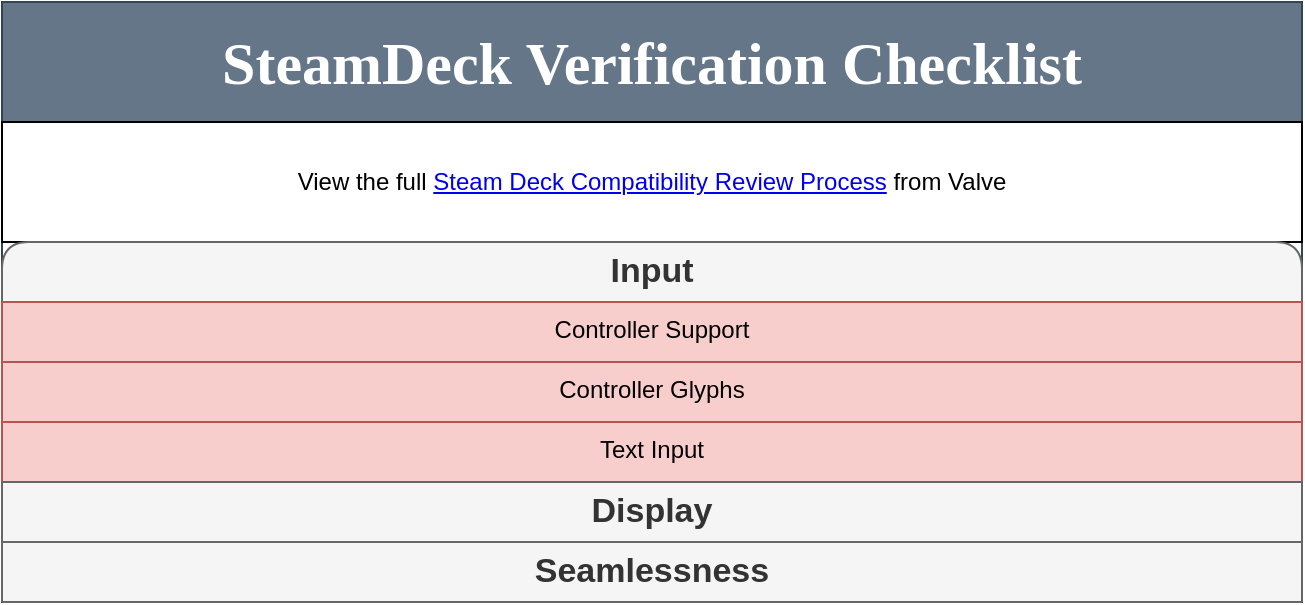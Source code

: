 <mxfile version="22.1.7" type="github" pages="2">
  <diagram id="k-BuP4soah1h3poQQQ5J" name="SteamDeck Verification Checklist">
    <mxGraphModel dx="1434" dy="774" grid="1" gridSize="10" guides="1" tooltips="1" connect="1" arrows="1" fold="1" page="1" pageScale="1" pageWidth="850" pageHeight="1100" math="0" shadow="0">
      <root>
        <mxCell id="0" />
        <mxCell id="1" parent="0" />
        <mxCell id="pAkYzeAB4W399V6Kurm9-37" value="&lt;div style=&quot;font-size: 30px;&quot;&gt;SteamDeck Verification Checklist&lt;/div&gt;" style="swimlane;fontStyle=1;childLayout=stackLayout;horizontal=1;startSize=60;horizontalStack=0;resizeParent=1;resizeParentMax=0;resizeLast=0;collapsible=1;marginBottom=0;whiteSpace=wrap;html=1;fontSize=12;fillColor=#647687;strokeColor=#314354;fontColor=#ffffff;fontFamily=Orbitron;fontSource=https%3A%2F%2Ffonts.googleapis.com%2Fcss%3Ffamily%3DOrbitron;" parent="1" vertex="1">
          <mxGeometry x="100" y="80" width="650" height="300" as="geometry" />
        </mxCell>
        <mxCell id="DuCYuQeuHjRbq4vLOvyN-1" value="View the full &lt;a href=&quot;https://partner.steamgames.com/doc/steamdeck/compat&quot;&gt;Steam Deck Compatibility Review Process&lt;/a&gt; from Valve" style="rounded=0;whiteSpace=wrap;html=1;" vertex="1" parent="pAkYzeAB4W399V6Kurm9-37">
          <mxGeometry y="60" width="650" height="60" as="geometry" />
        </mxCell>
        <mxCell id="pAkYzeAB4W399V6Kurm9-10" value="&lt;div style=&quot;font-size: 17px;&quot;&gt;Input&lt;/div&gt;" style="swimlane;fontStyle=1;childLayout=stackLayout;horizontal=1;startSize=30;horizontalStack=0;resizeParent=1;resizeParentMax=0;resizeLast=0;collapsible=1;marginBottom=0;whiteSpace=wrap;html=1;rounded=1;fontSize=17;fillColor=#f5f5f5;fontColor=#333333;strokeColor=#666666;" parent="pAkYzeAB4W399V6Kurm9-37" vertex="1">
          <mxGeometry y="120" width="650" height="120" as="geometry">
            <mxRectangle y="120" width="650" height="30" as="alternateBounds" />
          </mxGeometry>
        </mxCell>
        <mxCell id="pC0vIboM5VZAy-pBozo2-1" value="Controller Support" style="rounded=0;whiteSpace=wrap;html=1;container=1;verticalAlign=top;recursiveResize=0;fillColor=#f8cecc;strokeColor=#b85450;" parent="pAkYzeAB4W399V6Kurm9-10" vertex="1" collapsed="1">
          <mxGeometry y="30" width="650" height="30" as="geometry">
            <mxRectangle y="30" width="650" height="110" as="alternateBounds" />
          </mxGeometry>
        </mxCell>
        <mxCell id="pC0vIboM5VZAy-pBozo2-13" value="&amp;nbsp;Your game must support Steam Deck&#39;s physical controls. The default controller configuration must provide users with the ability to access all content. Players must not need to adjust any in-game settings in order to enable controller support or this configuration." style="rounded=0;whiteSpace=wrap;html=1;align=left;fillColor=none;strokeColor=none;" parent="pC0vIboM5VZAy-pBozo2-1" vertex="1">
          <mxGeometry x="10" y="30" width="630" height="60" as="geometry" />
        </mxCell>
        <mxCell id="pC0vIboM5VZAy-pBozo2-2" value="Controller Glyphs" style="rounded=0;whiteSpace=wrap;html=1;verticalAlign=top;container=1;recursiveResize=0;fillColor=#f8cecc;strokeColor=#b85450;" parent="pAkYzeAB4W399V6Kurm9-10" vertex="1" collapsed="1">
          <mxGeometry y="60" width="650" height="30" as="geometry">
            <mxRectangle y="60" width="650" height="335" as="alternateBounds" />
          </mxGeometry>
        </mxCell>
        <mxCell id="pC0vIboM5VZAy-pBozo2-15" value="&lt;p style=&quot;font-size: 13px;&quot;&gt;When using Steam Deck&#39;s physical controls, on-screen glyphs must either match Deck button names, or match Xbox 360/One button names. Mouse and keyboard glyphs should not be shown if they are not the active input. Interacting with any physical Deck controls using the default configuration must not show non-controller glyphs. (&lt;i style=&quot;font-family: &amp;quot;Motiva Sans&amp;quot;, sans-serif;&quot;&gt;Recommendations: We strongly recommend using the&amp;nbsp;&lt;a style=&quot;border: 0px; margin: 0px; padding: 0px;&quot; rel=&quot;noreferrer&quot; target=&quot;_blank&quot; href=&quot;https://partner.steamgames.com/doc/api/isteaminput&quot;&gt;SteamInput API&lt;/a&gt;, which will automatically show the correct glyphs regardless of which input device the user is using.&lt;/i&gt;&lt;span style=&quot;font-family: &amp;quot;Motiva Sans&amp;quot;, sans-serif;&quot;&gt;)&lt;/span&gt;&lt;/p&gt;" style="rounded=0;whiteSpace=wrap;html=1;align=left;recursiveResize=0;strokeColor=none;fillColor=none;" parent="pC0vIboM5VZAy-pBozo2-2" vertex="1">
          <mxGeometry x="40" y="30" width="590" height="120" as="geometry" />
        </mxCell>
        <mxCell id="f2NvK9U8G01JnPXXEeDP-1" value="" style="group" vertex="1" connectable="0" parent="pC0vIboM5VZAy-pBozo2-2">
          <mxGeometry x="50" y="165" width="550" height="150" as="geometry" />
        </mxCell>
        <mxCell id="pC0vIboM5VZAy-pBozo2-16" value="Install GodotSteam Plugin or use GodotSteam Precompile" style="rounded=0;whiteSpace=wrap;html=1;" parent="f2NvK9U8G01JnPXXEeDP-1" vertex="1">
          <mxGeometry width="236.867" height="60" as="geometry" />
        </mxCell>
        <mxCell id="pC0vIboM5VZAy-pBozo2-17" value="Set up autoload with Steam script from plugin" style="whiteSpace=wrap;html=1;rounded=0;" parent="f2NvK9U8G01JnPXXEeDP-1" vertex="1">
          <mxGeometry x="313.133" width="236.867" height="60" as="geometry" />
        </mxCell>
        <mxCell id="pC0vIboM5VZAy-pBozo2-19" value="Add Steam App ID to script" style="whiteSpace=wrap;html=1;rounded=0;" parent="f2NvK9U8G01JnPXXEeDP-1" vertex="1">
          <mxGeometry x="313.133" y="90" width="236.867" height="60" as="geometry" />
        </mxCell>
        <mxCell id="pC0vIboM5VZAy-pBozo2-21" value="Refer to &lt;a href=&quot;https://godotsteam.com/classes/input/&quot;&gt;GodotSteam Input Documentation&lt;/a&gt; for calls" style="whiteSpace=wrap;html=1;rounded=0;" parent="f2NvK9U8G01JnPXXEeDP-1" vertex="1">
          <mxGeometry y="90" width="236.867" height="60" as="geometry" />
        </mxCell>
        <mxCell id="pC0vIboM5VZAy-pBozo2-18" value="" style="edgeStyle=orthogonalEdgeStyle;rounded=0;orthogonalLoop=1;jettySize=auto;html=1;" parent="f2NvK9U8G01JnPXXEeDP-1" source="pC0vIboM5VZAy-pBozo2-16" target="pC0vIboM5VZAy-pBozo2-17" edge="1">
          <mxGeometry relative="1" as="geometry" />
        </mxCell>
        <mxCell id="pC0vIboM5VZAy-pBozo2-20" value="" style="edgeStyle=orthogonalEdgeStyle;rounded=0;orthogonalLoop=1;jettySize=auto;html=1;" parent="f2NvK9U8G01JnPXXEeDP-1" source="pC0vIboM5VZAy-pBozo2-17" target="pC0vIboM5VZAy-pBozo2-19" edge="1">
          <mxGeometry relative="1" as="geometry" />
        </mxCell>
        <mxCell id="pC0vIboM5VZAy-pBozo2-22" value="" style="edgeStyle=orthogonalEdgeStyle;rounded=0;orthogonalLoop=1;jettySize=auto;html=1;" parent="f2NvK9U8G01JnPXXEeDP-1" source="pC0vIboM5VZAy-pBozo2-19" target="pC0vIboM5VZAy-pBozo2-21" edge="1">
          <mxGeometry relative="1" as="geometry" />
        </mxCell>
        <mxCell id="pC0vIboM5VZAy-pBozo2-3" value="Text Input" style="rounded=0;whiteSpace=wrap;html=1;verticalAlign=top;container=1;fillColor=#f8cecc;strokeColor=#b85450;recursiveResize=0;" parent="pAkYzeAB4W399V6Kurm9-10" vertex="1" collapsed="1">
          <mxGeometry y="90" width="650" height="30" as="geometry">
            <mxRectangle y="475" width="650" height="335" as="alternateBounds" />
          </mxGeometry>
        </mxCell>
        <mxCell id="f2NvK9U8G01JnPXXEeDP-2" value="" style="group" vertex="1" connectable="0" parent="pC0vIboM5VZAy-pBozo2-3">
          <mxGeometry x="9.91" y="39" width="620.09" height="284.57" as="geometry" />
        </mxCell>
        <mxCell id="pAkYzeAB4W399V6Kurm9-1" value="See &lt;a href=&quot;https://partner.steamgames.com/doc/api/ISteamUtils#ShowFloatingGamepadTextInput&quot;&gt;Steamworks API Reference&lt;/a&gt; for showing on-screen keyboard" style="rounded=0;whiteSpace=wrap;html=1;" parent="f2NvK9U8G01JnPXXEeDP-2" vertex="1">
          <mxGeometry x="171.547" y="231" width="277.008" height="53.57" as="geometry" />
        </mxCell>
        <mxCell id="pAkYzeAB4W399V6Kurm9-17" value=" If your game requires text input (eg., for naming a character or a save file), you must either use a &lt;a rel=&quot;noreferrer&quot; target=&quot;_blank&quot; href=&quot;https://partner.steamgames.com/doc/steamdeck/recommendations#Input&quot;&gt;Steamworks API for text entry&lt;/a&gt; to open the on-screen keyboard for players using a controller, or have your own built-in entry that allows users to enter text in their language using only a controller." style="text;html=1;strokeColor=none;fillColor=none;align=center;verticalAlign=middle;whiteSpace=wrap;rounded=0;" parent="f2NvK9U8G01JnPXXEeDP-2" vertex="1">
          <mxGeometry width="620.09" height="81.43" as="geometry" />
        </mxCell>
        <mxCell id="pAkYzeAB4W399V6Kurm9-19" value="Call either &#39;showFloatingGamepadTextInput()` or `showGamepadTextInput()` as your project dictates when it requires text input from the user, as when choosing a screen name, or input inventory quantities.&lt;br&gt;&lt;a href=&quot;https://godotsteam.com/classes/utils/#showfloatinggamepadtextinput&quot;&gt;GodotSteam Docs for GamepadTextInput functions&lt;/a&gt;" style="rounded=0;whiteSpace=wrap;html=1;" parent="f2NvK9U8G01JnPXXEeDP-2" vertex="1">
          <mxGeometry x="18.269" y="96.719" width="596.874" height="108.571" as="geometry" />
        </mxCell>
        <mxCell id="pAkYzeAB4W399V6Kurm9-20" value="&lt;div style=&quot;font-size: 17px;&quot;&gt;Display&lt;/div&gt;" style="swimlane;fontStyle=1;childLayout=stackLayout;horizontal=1;startSize=30;horizontalStack=0;resizeParent=1;resizeParentMax=0;resizeLast=0;collapsible=1;marginBottom=0;whiteSpace=wrap;html=1;rounded=1;fontSize=17;fillColor=#f5f5f5;strokeColor=#666666;fontColor=#333333;" parent="pAkYzeAB4W399V6Kurm9-37" vertex="1" collapsed="1">
          <mxGeometry y="240" width="650" height="30" as="geometry">
            <mxRectangle y="60" width="590" height="120" as="alternateBounds" />
          </mxGeometry>
        </mxCell>
        <mxCell id="pC0vIboM5VZAy-pBozo2-4" value="Resolution Support" style="rounded=0;whiteSpace=wrap;html=1;verticalAlign=top;container=1;fillColor=#f8cecc;strokeColor=#b85450;recursiveResize=0;" parent="pAkYzeAB4W399V6Kurm9-20" vertex="1" collapsed="1">
          <mxGeometry y="30" width="590" height="30" as="geometry">
            <mxRectangle y="30" width="500" height="210" as="alternateBounds" />
          </mxGeometry>
        </mxCell>
        <mxCell id="pAkYzeAB4W399V6Kurm9-24" value="&lt;div align=&quot;left&quot;&gt;The game must run at a resolution supported by Steam Deck.&lt;/div&gt;&lt;div&gt;&lt;br&gt;&lt;/div&gt;&lt;div align=&quot;left&quot;&gt;(&lt;i&gt;Recommendations: Whenever possible, we recommend you support the Deck&#39;s native resolutions of 1280x800 (preferred) or 1280x720.&lt;/i&gt;)&lt;/div&gt;" style="text;html=1;strokeColor=none;fillColor=none;align=center;verticalAlign=middle;whiteSpace=wrap;rounded=0;" parent="pC0vIboM5VZAy-pBozo2-4" vertex="1">
          <mxGeometry x="10" y="40" width="540" height="70" as="geometry" />
        </mxCell>
        <mxCell id="pAkYzeAB4W399V6Kurm9-25" value="Set up in the Project Settings menu of your Godot project" style="rounded=0;whiteSpace=wrap;html=1;" parent="pC0vIboM5VZAy-pBozo2-4" vertex="1">
          <mxGeometry x="160" y="130" width="230" height="60" as="geometry" />
        </mxCell>
        <mxCell id="pC0vIboM5VZAy-pBozo2-5" value="Default Configuration" style="rounded=0;whiteSpace=wrap;html=1;verticalAlign=top;container=1;fillColor=#f8cecc;strokeColor=#b85450;" parent="pAkYzeAB4W399V6Kurm9-20" vertex="1" collapsed="1">
          <mxGeometry y="60" width="590" height="30" as="geometry">
            <mxRectangle y="60" width="560" height="80" as="alternateBounds" />
          </mxGeometry>
        </mxCell>
        <mxCell id="pAkYzeAB4W399V6Kurm9-26" value="The game must ship with a default configuration on Deck that results in a playable framerate." style="text;html=1;strokeColor=none;fillColor=none;align=left;verticalAlign=middle;whiteSpace=wrap;rounded=0;" parent="pC0vIboM5VZAy-pBozo2-5" vertex="1">
          <mxGeometry x="22.5" y="30" width="515" height="30" as="geometry" />
        </mxCell>
        <mxCell id="pC0vIboM5VZAy-pBozo2-6" value="Text Legibility" style="rounded=0;whiteSpace=wrap;html=1;verticalAlign=top;container=1;fillColor=#f8cecc;strokeColor=#b85450;recursiveResize=0;" parent="pAkYzeAB4W399V6Kurm9-20" vertex="1" collapsed="1">
          <mxGeometry y="90" width="590" height="30" as="geometry">
            <mxRectangle y="90" width="560" height="300" as="alternateBounds" />
          </mxGeometry>
        </mxCell>
        <mxCell id="pAkYzeAB4W399V6Kurm9-27" value="&lt;div align=&quot;left&quot;&gt;Interface text must be easily readable at a distance of 12 inches/30 cm &lt;br&gt;from the screen. In other words, the smallest on-screen font character &lt;br&gt;&lt;/div&gt;&lt;div align=&quot;left&quot;&gt;should never fall below 9 pixels in height at 1280x800.&lt;/div&gt;&lt;div align=&quot;left&quot;&gt;&lt;br&gt;&lt;/div&gt;&lt;div align=&quot;left&quot;&gt;(&lt;i&gt;Recommendations: &lt;/i&gt;&lt;i&gt;We expect Steam Deck will be used in a wide variety of lighting and &lt;/i&gt;&lt;br&gt;&lt;/div&gt;&lt;div align=&quot;left&quot;&gt;&lt;i&gt;physical configurations, such as being connected to a TV, monitor or keyboard. We recommend supporting user-configurable text size and, when &lt;/i&gt;&lt;i&gt;possible, contrast. While 9px is the absolute minimum text size for &lt;/i&gt;&lt;i&gt;approval, we recommend aiming for 12px whenever possible.&lt;/i&gt;)&lt;/div&gt;" style="text;html=1;strokeColor=none;fillColor=none;align=left;verticalAlign=middle;whiteSpace=wrap;rounded=0;" parent="pC0vIboM5VZAy-pBozo2-6" vertex="1">
          <mxGeometry x="20" y="40" width="490" height="120" as="geometry" />
        </mxCell>
        <mxCell id="pAkYzeAB4W399V6Kurm9-30" value="" style="edgeStyle=orthogonalEdgeStyle;rounded=0;orthogonalLoop=1;jettySize=auto;html=1;" parent="pC0vIboM5VZAy-pBozo2-6" source="pAkYzeAB4W399V6Kurm9-28" target="pAkYzeAB4W399V6Kurm9-29" edge="1">
          <mxGeometry relative="1" as="geometry" />
        </mxCell>
        <mxCell id="pAkYzeAB4W399V6Kurm9-28" value="Set up Theme with correct font sizing" style="rounded=0;whiteSpace=wrap;html=1;" parent="pC0vIboM5VZAy-pBozo2-6" vertex="1">
          <mxGeometry x="30" y="190" width="120" height="90" as="geometry" />
        </mxCell>
        <mxCell id="pAkYzeAB4W399V6Kurm9-29" value="SteamDeck-specific theme can be chosen and applied at runtime by adding a `steamdeck` feature tag to the export template, then checking for that feature using OS.has_feature(&quot;steamdeck&quot;) call" style="whiteSpace=wrap;html=1;rounded=0;" parent="pC0vIboM5VZAy-pBozo2-6" vertex="1">
          <mxGeometry x="220" y="190" width="310" height="90" as="geometry" />
        </mxCell>
        <mxCell id="pAkYzeAB4W399V6Kurm9-31" value="Seamlessness" style="swimlane;fontStyle=1;childLayout=stackLayout;horizontal=1;startSize=30;horizontalStack=0;resizeParent=1;resizeParentMax=0;resizeLast=0;collapsible=1;marginBottom=0;whiteSpace=wrap;html=1;swimlaneFillColor=none;fillStyle=solid;glass=0;swimlaneLine=1;rounded=1;fontSize=17;fillColor=#f5f5f5;strokeColor=#666666;fontColor=#333333;" parent="pAkYzeAB4W399V6Kurm9-37" vertex="1" collapsed="1">
          <mxGeometry y="270" width="650" height="30" as="geometry">
            <mxRectangle y="90" width="590" height="90" as="alternateBounds" />
          </mxGeometry>
        </mxCell>
        <mxCell id="pC0vIboM5VZAy-pBozo2-7" value="No device compatibility warnings" style="rounded=0;whiteSpace=wrap;html=1;verticalAlign=top;container=1;fillColor=#f8cecc;strokeColor=#b85450;recursiveResize=0;" parent="pAkYzeAB4W399V6Kurm9-31" vertex="1" collapsed="1">
          <mxGeometry y="30" width="590" height="30" as="geometry">
            <mxRectangle y="30" width="500" height="115" as="alternateBounds" />
          </mxGeometry>
        </mxCell>
        <mxCell id="pAkYzeAB4W399V6Kurm9-35" value="&lt;div align=&quot;left&quot;&gt;The app must not present the user with information that the Deck software (ie., specific Linux distribution) or hardware (ie., GPU) is unsupported.&lt;/div&gt;" style="text;html=1;strokeColor=none;fillColor=none;align=left;verticalAlign=middle;whiteSpace=wrap;rounded=0;" parent="pC0vIboM5VZAy-pBozo2-7" vertex="1">
          <mxGeometry x="20" y="45" width="460" height="55" as="geometry" />
        </mxCell>
        <mxCell id="pC0vIboM5VZAy-pBozo2-8" value="Launchers*" style="rounded=0;whiteSpace=wrap;html=1;verticalAlign=top;container=1;fillColor=#f8cecc;strokeColor=#b85450;" parent="pAkYzeAB4W399V6Kurm9-31" vertex="1" collapsed="1">
          <mxGeometry y="60" width="590" height="30" as="geometry">
            <mxRectangle y="60" width="500" height="130" as="alternateBounds" />
          </mxGeometry>
        </mxCell>
        <mxCell id="pAkYzeAB4W399V6Kurm9-36" value="&lt;div align=&quot;left&quot;&gt;For games with launchers, those launchers also must meet the requirements listed here, including full navigability with a controller.&lt;/div&gt;&lt;div align=&quot;left&quot;&gt;&lt;br&gt;&lt;/div&gt;&lt;div align=&quot;left&quot;&gt; (&lt;i&gt;Recommendations: We recommend strongly against requiring the user to navigate a launcher to play your game.&lt;/i&gt;)&lt;/div&gt;" style="text;html=1;strokeColor=none;fillColor=none;align=left;verticalAlign=middle;whiteSpace=wrap;rounded=0;" parent="pC0vIboM5VZAy-pBozo2-8" vertex="1">
          <mxGeometry x="10" y="30" width="470" height="78" as="geometry" />
        </mxCell>
      </root>
    </mxGraphModel>
  </diagram>
  <diagram id="LiaL9THgssg9DFyeBbDI" name="Store Assets Checklist">
    <mxGraphModel dx="1366" dy="737" grid="1" gridSize="10" guides="1" tooltips="1" connect="1" arrows="1" fold="1" page="1" pageScale="1" pageWidth="850" pageHeight="1100" math="0" shadow="0">
      <root>
        <mxCell id="0" />
        <mxCell id="1" parent="0" />
        <mxCell id="qBdc02s06b4DXhgkFweo-1" value="&lt;a href=&quot;https://partner.steamgames.com/doc/store/assets&quot;&gt;Graphical Assets Overview&lt;/a&gt; from Valve" style="rounded=0;whiteSpace=wrap;html=1;" vertex="1" parent="1">
          <mxGeometry x="255" y="30" width="340" height="60" as="geometry" />
        </mxCell>
        <mxCell id="qBdc02s06b4DXhgkFweo-237" value="&lt;font style=&quot;font-size: 30px;&quot; data-font-src=&quot;https://fonts.googleapis.com/css?family=Orbitron&quot; face=&quot;Orbitron&quot;&gt;&lt;b&gt;Steam Graphical Assets&lt;/b&gt;&lt;/font&gt;" style="swimlane;fontStyle=0;childLayout=stackLayout;horizontal=1;startSize=60;horizontalStack=0;resizeParent=1;resizeParentMax=0;resizeLast=0;collapsible=0;marginBottom=0;whiteSpace=wrap;html=1;fillColor=#647687;strokeColor=#314354;fontColor=#ffffff;editable=0;" vertex="1" parent="1">
          <mxGeometry x="160" y="120" width="530" height="220" as="geometry" />
        </mxCell>
        <mxCell id="qBdc02s06b4DXhgkFweo-2" value="&lt;b&gt;&lt;font style=&quot;font-size: 24px;&quot;&gt;Store Assets&lt;/font&gt;&lt;/b&gt;" style="swimlane;fontStyle=0;childLayout=stackLayout;horizontal=1;startSize=30;horizontalStack=0;resizeParent=1;resizeParentMax=0;resizeLast=0;collapsible=1;marginBottom=0;whiteSpace=wrap;html=1;container=1;dropTarget=1;editable=0;" vertex="1" collapsed="1" parent="qBdc02s06b4DXhgkFweo-237">
          <mxGeometry y="60" width="530" height="40" as="geometry">
            <mxRectangle y="60" width="530" height="300" as="alternateBounds" />
          </mxGeometry>
        </mxCell>
        <mxCell id="rqxSRLIoyrN25bZTarVw-4" value="&lt;a href=&quot;https://partner.steamgames.com/doc/store/assets/standard&quot;&gt;Steamworks Store Graphical Assets Page&lt;/a&gt;" style="rounded=0;whiteSpace=wrap;html=1;fillColor=#eeeeee;strokeColor=#36393d;editable=0;" vertex="1" parent="qBdc02s06b4DXhgkFweo-2">
          <mxGeometry y="30" width="530" height="60" as="geometry" />
        </mxCell>
        <mxCell id="qBdc02s06b4DXhgkFweo-20" value="Header Capsule - 460 x 215 px" style="swimlane;fontStyle=5;childLayout=stackLayout;horizontal=1;startSize=30;horizontalStack=0;resizeParent=1;resizeParentMax=0;resizeLast=0;collapsible=1;marginBottom=0;whiteSpace=wrap;html=1;fillColor=#f8cecc;strokeColor=#b85450;" vertex="1" collapsed="1" parent="qBdc02s06b4DXhgkFweo-2">
          <mxGeometry y="90" width="530" height="30" as="geometry">
            <mxRectangle y="90" width="530" height="180" as="alternateBounds" />
          </mxGeometry>
        </mxCell>
        <mxCell id="qBdc02s06b4DXhgkFweo-24" value="&lt;div&gt;&lt;b&gt;Usage&lt;/b&gt;&lt;/div&gt;" style="rounded=0;whiteSpace=wrap;html=1;align=center;verticalAlign=top;container=1;horizontal=0;fillColor=#dae8fc;strokeColor=#6c8ebf;" vertex="1" collapsed="1" parent="qBdc02s06b4DXhgkFweo-20">
          <mxGeometry y="30" width="530" height="30" as="geometry">
            <mxRectangle y="30" width="510" height="80" as="alternateBounds" />
          </mxGeometry>
        </mxCell>
        <mxCell id="qBdc02s06b4DXhgkFweo-25" value="This appears at the top of the store page, in the &#39;Recommended For You&#39; section, in browse views on Big Picture mode, and for Daily Deals if applicable." style="text;html=1;strokeColor=none;fillColor=none;align=left;verticalAlign=middle;whiteSpace=wrap;rounded=0;" vertex="1" parent="qBdc02s06b4DXhgkFweo-24">
          <mxGeometry x="65.81" y="10" width="424.19" height="60" as="geometry" />
        </mxCell>
        <mxCell id="qBdc02s06b4DXhgkFweo-32" value="&lt;b&gt;Design&lt;/b&gt;" style="rounded=0;whiteSpace=wrap;html=1;align=center;verticalAlign=top;container=1;horizontal=0;fillColor=#dae8fc;strokeColor=#6c8ebf;" vertex="1" collapsed="1" parent="qBdc02s06b4DXhgkFweo-20">
          <mxGeometry y="60" width="530" height="30" as="geometry">
            <mxRectangle y="110" width="510" height="80" as="alternateBounds" />
          </mxGeometry>
        </mxCell>
        <mxCell id="qBdc02s06b4DXhgkFweo-33" value="This image should focus on the branding of your product. For best results, please use the same artwork that you use for any retail box or marketing and make sure the logo and game name is clearly legible." style="text;html=1;strokeColor=none;fillColor=none;align=left;verticalAlign=middle;whiteSpace=wrap;rounded=0;" vertex="1" parent="qBdc02s06b4DXhgkFweo-32">
          <mxGeometry x="65.81" y="10" width="424.19" height="60" as="geometry" />
        </mxCell>
        <mxCell id="qBdc02s06b4DXhgkFweo-34" value="&lt;div&gt;&lt;b&gt;Size&lt;/b&gt;&lt;/div&gt;" style="rounded=0;whiteSpace=wrap;html=1;align=center;verticalAlign=top;container=1;horizontal=0;fillColor=#dae8fc;strokeColor=#6c8ebf;" vertex="1" collapsed="1" parent="qBdc02s06b4DXhgkFweo-20">
          <mxGeometry y="90" width="530" height="30" as="geometry">
            <mxRectangle y="190" width="510" height="80" as="alternateBounds" />
          </mxGeometry>
        </mxCell>
        <mxCell id="qBdc02s06b4DXhgkFweo-35" value="Please provide &#39;460px x 215px&#39; . A &#39;292px x 136px&#39; image will be automatically generated from this." style="text;html=1;strokeColor=none;fillColor=none;align=left;verticalAlign=middle;whiteSpace=wrap;rounded=0;" vertex="1" parent="qBdc02s06b4DXhgkFweo-34">
          <mxGeometry x="65.81" y="10" width="424.19" height="60" as="geometry" />
        </mxCell>
        <mxCell id="rqxSRLIoyrN25bZTarVw-51" value="" style="rounded=0;whiteSpace=wrap;html=1;container=1;collapsible=0;dropTarget=1;fillColor=#f5f5f5;strokeColor=#666666;fontColor=#333333;" vertex="1" parent="qBdc02s06b4DXhgkFweo-20">
          <mxGeometry y="120" width="530" height="60" as="geometry" />
        </mxCell>
        <mxCell id="rqxSRLIoyrN25bZTarVw-52" value="Designed &amp;amp; Saved" style="rounded=1;fillColor=#F0F2F5;strokeColor=#D8DCE3;align=left;verticalAlign=middle;fontStyle=0;fontSize=12;labelPosition=right;verticalLabelPosition=middle;spacingLeft=10;html=1;shadow=0;dashed=0" vertex="1" parent="rqxSRLIoyrN25bZTarVw-51">
          <mxGeometry x="200" y="13" width="12" height="12" as="geometry" />
        </mxCell>
        <mxCell id="rqxSRLIoyrN25bZTarVw-53" value="Uploaded" style="rounded=1;fillColor=#F0F2F5;strokeColor=#D8DCE3;align=left;verticalAlign=middle;fontStyle=0;fontSize=12;labelPosition=right;verticalLabelPosition=middle;spacingLeft=10;html=1;shadow=0;dashed=0" vertex="1" parent="rqxSRLIoyrN25bZTarVw-51">
          <mxGeometry x="200" y="31" width="12" height="12" as="geometry" />
        </mxCell>
        <mxCell id="qBdc02s06b4DXhgkFweo-36" value="Small Capsule - 231 x 87 px" style="swimlane;fontStyle=5;childLayout=stackLayout;horizontal=1;startSize=30;horizontalStack=0;resizeParent=1;resizeParentMax=0;resizeLast=0;collapsible=1;marginBottom=0;whiteSpace=wrap;html=1;fillColor=#f8cecc;strokeColor=#b85450;" vertex="1" collapsed="1" parent="qBdc02s06b4DXhgkFweo-2">
          <mxGeometry y="120" width="530" height="30" as="geometry">
            <mxRectangle y="120" width="530" height="210" as="alternateBounds" />
          </mxGeometry>
        </mxCell>
        <mxCell id="qBdc02s06b4DXhgkFweo-37" value="&lt;div&gt;&lt;b&gt;Usage&lt;/b&gt;&lt;/div&gt;" style="rounded=0;whiteSpace=wrap;html=1;align=center;verticalAlign=top;container=1;horizontal=0;fillColor=#dae8fc;strokeColor=#6c8ebf;" vertex="1" collapsed="1" parent="qBdc02s06b4DXhgkFweo-36">
          <mxGeometry y="30" width="530" height="30" as="geometry">
            <mxRectangle y="30" width="510" height="80" as="alternateBounds" />
          </mxGeometry>
        </mxCell>
        <mxCell id="qBdc02s06b4DXhgkFweo-38" value="These are used for various lists throughout Steam. Search results, top-sellers, new releases, etc. " style="text;html=1;strokeColor=none;fillColor=none;align=left;verticalAlign=middle;whiteSpace=wrap;rounded=0;" vertex="1" parent="qBdc02s06b4DXhgkFweo-37">
          <mxGeometry x="65.81" y="10" width="424.19" height="60" as="geometry" />
        </mxCell>
        <mxCell id="qBdc02s06b4DXhgkFweo-39" value="&lt;b&gt;Design&lt;/b&gt;" style="rounded=0;whiteSpace=wrap;html=1;align=center;verticalAlign=top;container=1;horizontal=0;fillColor=#dae8fc;strokeColor=#6c8ebf;" vertex="1" collapsed="1" parent="qBdc02s06b4DXhgkFweo-36">
          <mxGeometry y="60" width="530" height="30" as="geometry">
            <mxRectangle y="60" width="510" height="80" as="alternateBounds" />
          </mxGeometry>
        </mxCell>
        <mxCell id="qBdc02s06b4DXhgkFweo-40" value="These are small, so for best results focus on making the logo clearly legible. " style="text;html=1;strokeColor=none;fillColor=none;align=left;verticalAlign=middle;whiteSpace=wrap;rounded=0;" vertex="1" parent="qBdc02s06b4DXhgkFweo-39">
          <mxGeometry x="65.81" y="10" width="424.19" height="60" as="geometry" />
        </mxCell>
        <mxCell id="qBdc02s06b4DXhgkFweo-41" value="&lt;div&gt;&lt;b&gt;Size&lt;/b&gt;&lt;/div&gt;" style="rounded=0;whiteSpace=wrap;html=1;align=center;verticalAlign=top;container=1;horizontal=0;fillColor=#dae8fc;strokeColor=#6c8ebf;" vertex="1" collapsed="1" parent="qBdc02s06b4DXhgkFweo-36">
          <mxGeometry y="90" width="530" height="30" as="geometry">
            <mxRectangle y="90" width="510" height="80" as="alternateBounds" />
          </mxGeometry>
        </mxCell>
        <mxCell id="qBdc02s06b4DXhgkFweo-42" value=" Please provide 231 x 87 px image. From that, two smaller sizes (120x45 and 184x69) capsules are automatically generated." style="text;html=1;strokeColor=none;fillColor=none;align=left;verticalAlign=middle;whiteSpace=wrap;rounded=0;" vertex="1" parent="qBdc02s06b4DXhgkFweo-41">
          <mxGeometry x="65.81" y="10" width="424.19" height="60" as="geometry" />
        </mxCell>
        <mxCell id="qBdc02s06b4DXhgkFweo-78" value="&lt;b&gt;Other Requirements&lt;br&gt;&lt;/b&gt;" style="rounded=0;whiteSpace=wrap;html=1;align=center;verticalAlign=top;container=1;horizontal=0;fillColor=#dae8fc;strokeColor=#6c8ebf;" vertex="1" collapsed="1" parent="qBdc02s06b4DXhgkFweo-36">
          <mxGeometry y="120" width="530" height="30" as="geometry">
            <mxRectangle y="270" width="510" height="100" as="alternateBounds" />
          </mxGeometry>
        </mxCell>
        <mxCell id="qBdc02s06b4DXhgkFweo-79" value="Small Capsule should contain readable logo, even at smallest size. In most cases, this means your logo should nearly fill the small capsule." style="text;html=1;strokeColor=none;fillColor=none;align=left;verticalAlign=middle;whiteSpace=wrap;rounded=0;" vertex="1" parent="qBdc02s06b4DXhgkFweo-78">
          <mxGeometry x="65.81" y="12.5" width="424.19" height="75" as="geometry" />
        </mxCell>
        <mxCell id="rqxSRLIoyrN25bZTarVw-54" value="" style="rounded=0;whiteSpace=wrap;html=1;container=1;collapsible=0;dropTarget=1;fillColor=#f5f5f5;strokeColor=#666666;fontColor=#333333;" vertex="1" parent="qBdc02s06b4DXhgkFweo-36">
          <mxGeometry y="150" width="530" height="60" as="geometry" />
        </mxCell>
        <mxCell id="rqxSRLIoyrN25bZTarVw-55" value="Designed &amp;amp; Saved" style="rounded=1;fillColor=#F0F2F5;strokeColor=#D8DCE3;align=left;verticalAlign=middle;fontStyle=0;fontSize=12;labelPosition=right;verticalLabelPosition=middle;spacingLeft=10;html=1;shadow=0;dashed=0" vertex="1" parent="rqxSRLIoyrN25bZTarVw-54">
          <mxGeometry x="200" y="13" width="12" height="12" as="geometry" />
        </mxCell>
        <mxCell id="rqxSRLIoyrN25bZTarVw-56" value="Uploaded" style="rounded=1;fillColor=#F0F2F5;strokeColor=#D8DCE3;align=left;verticalAlign=middle;fontStyle=0;fontSize=12;labelPosition=right;verticalLabelPosition=middle;spacingLeft=10;html=1;shadow=0;dashed=0" vertex="1" parent="rqxSRLIoyrN25bZTarVw-54">
          <mxGeometry x="200" y="31" width="12" height="12" as="geometry" />
        </mxCell>
        <mxCell id="qBdc02s06b4DXhgkFweo-43" value="Main Capsule - 616 x 353 px" style="swimlane;fontStyle=5;childLayout=stackLayout;horizontal=1;startSize=30;horizontalStack=0;resizeParent=1;resizeParentMax=0;resizeLast=0;collapsible=1;marginBottom=0;whiteSpace=wrap;html=1;fillColor=#f8cecc;strokeColor=#b85450;" vertex="1" collapsed="1" parent="qBdc02s06b4DXhgkFweo-2">
          <mxGeometry y="150" width="530" height="30" as="geometry">
            <mxRectangle y="150" width="530" height="180" as="alternateBounds" />
          </mxGeometry>
        </mxCell>
        <mxCell id="qBdc02s06b4DXhgkFweo-44" value="&lt;div&gt;&lt;b&gt;Usage&lt;/b&gt;&lt;/div&gt;" style="rounded=0;whiteSpace=wrap;html=1;align=center;verticalAlign=top;container=1;horizontal=0;fillColor=#dae8fc;strokeColor=#6c8ebf;" vertex="1" collapsed="1" parent="qBdc02s06b4DXhgkFweo-43">
          <mxGeometry y="30" width="530" height="30" as="geometry">
            <mxRectangle y="30" width="510" height="80" as="alternateBounds" />
          </mxGeometry>
        </mxCell>
        <mxCell id="qBdc02s06b4DXhgkFweo-45" value="This image appears at the top of the Steam store home page in the Main Capsule carousel." style="text;html=1;strokeColor=none;fillColor=none;align=left;verticalAlign=middle;whiteSpace=wrap;rounded=0;" vertex="1" parent="qBdc02s06b4DXhgkFweo-44">
          <mxGeometry x="65.81" y="10" width="424.19" height="60" as="geometry" />
        </mxCell>
        <mxCell id="qBdc02s06b4DXhgkFweo-46" value="&lt;b&gt;Design&lt;/b&gt;" style="rounded=0;whiteSpace=wrap;html=1;align=center;verticalAlign=top;container=1;horizontal=0;fillColor=#dae8fc;strokeColor=#6c8ebf;" vertex="1" collapsed="1" parent="qBdc02s06b4DXhgkFweo-43">
          <mxGeometry y="60" width="530" height="30" as="geometry">
            <mxRectangle y="110" width="510" height="120" as="alternateBounds" />
          </mxGeometry>
        </mxCell>
        <mxCell id="qBdc02s06b4DXhgkFweo-47" value="For best results, please use the key art and logo that is being used for&lt;br/&gt; any retail boxes or marketing. Do not include quotes or other strings &lt;br/&gt;of text beyond the title of your game. The game&#39;s logotype should be &lt;br/&gt;easily legible against the background. The art used for them should &lt;br/&gt;immediately tell the customer something important about the game. It &lt;br/&gt;should be graphically-centric and give the user some sense of the &lt;br/&gt;game-play. " style="text;html=1;strokeColor=none;fillColor=none;align=left;verticalAlign=middle;whiteSpace=wrap;rounded=0;" vertex="1" parent="qBdc02s06b4DXhgkFweo-46">
          <mxGeometry x="65.81" y="15" width="424.19" height="90" as="geometry" />
        </mxCell>
        <mxCell id="qBdc02s06b4DXhgkFweo-48" value="&lt;div&gt;&lt;b&gt;Size&lt;/b&gt;&lt;/div&gt;" style="rounded=0;whiteSpace=wrap;html=1;align=center;verticalAlign=top;container=1;horizontal=0;fillColor=#dae8fc;strokeColor=#6c8ebf;" vertex="1" collapsed="1" parent="qBdc02s06b4DXhgkFweo-43">
          <mxGeometry y="90" width="530" height="30" as="geometry">
            <mxRectangle y="230" width="510" height="80" as="alternateBounds" />
          </mxGeometry>
        </mxCell>
        <mxCell id="qBdc02s06b4DXhgkFweo-49" value="&lt;strong&gt;&lt;/strong&gt;616 x 353 px" style="text;html=1;strokeColor=none;fillColor=none;align=left;verticalAlign=middle;whiteSpace=wrap;rounded=0;" vertex="1" parent="qBdc02s06b4DXhgkFweo-48">
          <mxGeometry x="65.81" y="10" width="424.19" height="60" as="geometry" />
        </mxCell>
        <mxCell id="rqxSRLIoyrN25bZTarVw-57" value="" style="rounded=0;whiteSpace=wrap;html=1;container=1;collapsible=0;dropTarget=1;fillColor=#f5f5f5;fontColor=#333333;strokeColor=#666666;" vertex="1" parent="qBdc02s06b4DXhgkFweo-43">
          <mxGeometry y="120" width="530" height="60" as="geometry" />
        </mxCell>
        <mxCell id="rqxSRLIoyrN25bZTarVw-58" value="Designed &amp;amp; Saved" style="rounded=1;fillColor=#F0F2F5;strokeColor=#D8DCE3;align=left;verticalAlign=middle;fontStyle=0;fontSize=12;labelPosition=right;verticalLabelPosition=middle;spacingLeft=10;html=1;shadow=0;dashed=0" vertex="1" parent="rqxSRLIoyrN25bZTarVw-57">
          <mxGeometry x="200" y="13" width="12" height="12" as="geometry" />
        </mxCell>
        <mxCell id="rqxSRLIoyrN25bZTarVw-59" value="Uploaded" style="rounded=1;fillColor=#F0F2F5;strokeColor=#D8DCE3;align=left;verticalAlign=middle;fontStyle=0;fontSize=12;labelPosition=right;verticalLabelPosition=middle;spacingLeft=10;html=1;shadow=0;dashed=0" vertex="1" parent="rqxSRLIoyrN25bZTarVw-57">
          <mxGeometry x="200" y="31" width="12" height="12" as="geometry" />
        </mxCell>
        <mxCell id="qBdc02s06b4DXhgkFweo-50" value="Vertical Capsule - 374 x 448 px" style="swimlane;fontStyle=5;childLayout=stackLayout;horizontal=1;startSize=30;horizontalStack=0;resizeParent=1;resizeParentMax=0;resizeLast=0;collapsible=1;marginBottom=0;whiteSpace=wrap;html=1;fillColor=#f8cecc;strokeColor=#b85450;" vertex="1" collapsed="1" parent="qBdc02s06b4DXhgkFweo-2">
          <mxGeometry y="180" width="530" height="30" as="geometry">
            <mxRectangle y="180" width="530" height="180" as="alternateBounds" />
          </mxGeometry>
        </mxCell>
        <mxCell id="qBdc02s06b4DXhgkFweo-51" value="&lt;div&gt;&lt;b&gt;Usage&lt;/b&gt;&lt;/div&gt;" style="rounded=0;whiteSpace=wrap;html=1;align=center;verticalAlign=top;container=1;horizontal=0;fillColor=#dae8fc;strokeColor=#6c8ebf;" vertex="1" collapsed="1" parent="qBdc02s06b4DXhgkFweo-50">
          <mxGeometry y="30" width="530" height="30" as="geometry">
            <mxRectangle y="30" width="510" height="80" as="alternateBounds" />
          </mxGeometry>
        </mxCell>
        <mxCell id="qBdc02s06b4DXhgkFweo-52" value="These can appear at the top of the front page during seasonal sales, and on other new sale pages." style="text;html=1;strokeColor=none;fillColor=none;align=left;verticalAlign=middle;whiteSpace=wrap;rounded=0;" vertex="1" parent="qBdc02s06b4DXhgkFweo-51">
          <mxGeometry x="65.81" y="10" width="424.19" height="60" as="geometry" />
        </mxCell>
        <mxCell id="qBdc02s06b4DXhgkFweo-53" value="&lt;b&gt;Design&lt;/b&gt;" style="rounded=0;whiteSpace=wrap;html=1;align=center;verticalAlign=top;container=1;horizontal=0;fillColor=#dae8fc;strokeColor=#6c8ebf;" vertex="1" collapsed="1" parent="qBdc02s06b4DXhgkFweo-50">
          <mxGeometry y="60" width="530" height="30" as="geometry">
            <mxRectangle y="110" width="510" height="120" as="alternateBounds" />
          </mxGeometry>
        </mxCell>
        <mxCell id="qBdc02s06b4DXhgkFweo-54" value="For best results, please use the key art and logo that is being used for&lt;br/&gt; any retail boxes or marketing. Do not include quotes or other strings &lt;br/&gt;of text beyond the title of your game. The game&#39;s logotype should be &lt;br/&gt;easily legible against the background. The art used for them should &lt;br/&gt;immediately tell the customer something important about the game. It &lt;br/&gt;should be graphically-centric and give the user some sense of the &lt;br/&gt;game-play. " style="text;html=1;strokeColor=none;fillColor=none;align=left;verticalAlign=middle;whiteSpace=wrap;rounded=0;" vertex="1" parent="qBdc02s06b4DXhgkFweo-53">
          <mxGeometry x="65.81" y="15" width="424.19" height="90" as="geometry" />
        </mxCell>
        <mxCell id="qBdc02s06b4DXhgkFweo-55" value="&lt;div&gt;&lt;b&gt;Size&lt;/b&gt;&lt;/div&gt;" style="rounded=0;whiteSpace=wrap;html=1;align=center;verticalAlign=top;container=1;horizontal=0;fillColor=#dae8fc;strokeColor=#6c8ebf;" vertex="1" collapsed="1" parent="qBdc02s06b4DXhgkFweo-50">
          <mxGeometry y="90" width="530" height="30" as="geometry">
            <mxRectangle y="230" width="510" height="80" as="alternateBounds" />
          </mxGeometry>
        </mxCell>
        <mxCell id="qBdc02s06b4DXhgkFweo-56" value="374px x 448px" style="text;html=1;strokeColor=none;fillColor=none;align=left;verticalAlign=middle;whiteSpace=wrap;rounded=0;" vertex="1" parent="qBdc02s06b4DXhgkFweo-55">
          <mxGeometry x="65.81" y="10" width="424.19" height="60" as="geometry" />
        </mxCell>
        <mxCell id="rqxSRLIoyrN25bZTarVw-60" value="" style="rounded=0;whiteSpace=wrap;html=1;container=1;collapsible=0;dropTarget=1;fillColor=#f5f5f5;fontColor=#333333;strokeColor=#666666;" vertex="1" parent="qBdc02s06b4DXhgkFweo-50">
          <mxGeometry y="120" width="530" height="60" as="geometry" />
        </mxCell>
        <mxCell id="rqxSRLIoyrN25bZTarVw-61" value="Designed &amp;amp; Saved" style="rounded=1;fillColor=#F0F2F5;strokeColor=#D8DCE3;align=left;verticalAlign=middle;fontStyle=0;fontSize=12;labelPosition=right;verticalLabelPosition=middle;spacingLeft=10;html=1;shadow=0;dashed=0" vertex="1" parent="rqxSRLIoyrN25bZTarVw-60">
          <mxGeometry x="200" y="13" width="12" height="12" as="geometry" />
        </mxCell>
        <mxCell id="rqxSRLIoyrN25bZTarVw-62" value="Uploaded" style="rounded=1;fillColor=#F0F2F5;strokeColor=#D8DCE3;align=left;verticalAlign=middle;fontStyle=0;fontSize=12;labelPosition=right;verticalLabelPosition=middle;spacingLeft=10;html=1;shadow=0;dashed=0" vertex="1" parent="rqxSRLIoyrN25bZTarVw-60">
          <mxGeometry x="200" y="31" width="12" height="12" as="geometry" />
        </mxCell>
        <mxCell id="qBdc02s06b4DXhgkFweo-57" value="Screenshots - Any Size *" style="swimlane;fontStyle=5;childLayout=stackLayout;horizontal=1;startSize=30;horizontalStack=0;resizeParent=1;resizeParentMax=0;resizeLast=0;collapsible=1;marginBottom=0;whiteSpace=wrap;html=1;fillColor=#f8cecc;strokeColor=#b85450;" vertex="1" collapsed="1" parent="qBdc02s06b4DXhgkFweo-2">
          <mxGeometry y="210" width="530" height="30" as="geometry">
            <mxRectangle y="210" width="530" height="730" as="alternateBounds" />
          </mxGeometry>
        </mxCell>
        <mxCell id="qBdc02s06b4DXhgkFweo-58" value="&lt;div&gt;&lt;b&gt;Usage&lt;/b&gt;&lt;/div&gt;" style="rounded=0;whiteSpace=wrap;html=1;align=center;verticalAlign=top;container=1;horizontal=0;fillColor=#dae8fc;strokeColor=#6c8ebf;" vertex="1" parent="qBdc02s06b4DXhgkFweo-57">
          <mxGeometry y="30" width="530" height="80" as="geometry">
            <mxRectangle y="30" width="510" height="30" as="alternateBounds" />
          </mxGeometry>
        </mxCell>
        <mxCell id="qBdc02s06b4DXhgkFweo-59" value="Screenshots are displayed on your store page, and on other pages where &lt;br/&gt;your game may be featured such as the Steam homepage. You must provide &lt;br/&gt;at least 5 screenshots of your product." style="text;html=1;strokeColor=none;fillColor=none;align=left;verticalAlign=middle;whiteSpace=wrap;rounded=0;" vertex="1" parent="qBdc02s06b4DXhgkFweo-58">
          <mxGeometry x="65.81" y="10" width="424.19" height="60" as="geometry" />
        </mxCell>
        <mxCell id="qBdc02s06b4DXhgkFweo-60" value="&lt;b&gt;Design&lt;/b&gt;" style="rounded=0;whiteSpace=wrap;html=1;align=center;verticalAlign=top;container=1;horizontal=0;fillColor=#dae8fc;strokeColor=#6c8ebf;" vertex="1" parent="qBdc02s06b4DXhgkFweo-57">
          <mxGeometry y="110" width="530" height="330" as="geometry">
            <mxRectangle y="110" width="510" height="30" as="alternateBounds" />
          </mxGeometry>
        </mxCell>
        <mxCell id="qBdc02s06b4DXhgkFweo-82" value="&lt;ul&gt;&lt;li&gt;Formatting - For best results, please provide screenshots in high-res, widescreen format. Any images you upload to the ‘screenshot’ section of your store page should be screenshots that show your game. This means avoiding using concept art, pre-rendered cinematic stills, or images that contain awards, marketing copy, or written product descriptions. For elements such as marketing copy, awards you’d like to show off, or descriptions of your Deluxe Edition, please use the specific spaces already available on your store page rather than including it in your screenshots.&lt;br&gt;&lt;br&gt;&lt;/li&gt;&lt;li&gt;Localizing - To upload localized versions of a screenshot, drag and drop alternative versions on to an existing screenshot&#39;s thumbnail. Language name can be used as a suffix to hint to the UI which language this screenshot should be in (For example, foo_japanese.jpg)&lt;br&gt;&lt;br&gt;&lt;/li&gt;&lt;li&gt;Mature Content - If your game has mature content, you should mark at least four screenshots as being suitable for all ages. Suitable screenshots should not contain gore, violence, or suggestive themes. These screenshots may be shown outside of your store page, such as on the front page. If you do not have enough screenshots flagged, your game may not appear in these places, even if it otherwise qualifies.&lt;/li&gt;&lt;/ul&gt;" style="text;strokeColor=none;fillColor=none;html=1;whiteSpace=wrap;verticalAlign=middle;overflow=hidden;" vertex="1" parent="qBdc02s06b4DXhgkFweo-60">
          <mxGeometry x="40" width="460" height="330" as="geometry" />
        </mxCell>
        <mxCell id="qBdc02s06b4DXhgkFweo-62" value="&lt;div&gt;&lt;b&gt;Size&lt;/b&gt;&lt;/div&gt;" style="rounded=0;whiteSpace=wrap;html=1;align=center;verticalAlign=top;container=1;horizontal=0;fillColor=#dae8fc;strokeColor=#6c8ebf;" vertex="1" parent="qBdc02s06b4DXhgkFweo-57">
          <mxGeometry y="440" width="530" height="80" as="geometry">
            <mxRectangle y="440" width="510" height="30" as="alternateBounds" />
          </mxGeometry>
        </mxCell>
        <mxCell id="qBdc02s06b4DXhgkFweo-63" value="1280x720 or 1920x1080" style="text;html=1;strokeColor=none;fillColor=none;align=left;verticalAlign=middle;whiteSpace=wrap;rounded=0;" vertex="1" parent="qBdc02s06b4DXhgkFweo-62">
          <mxGeometry x="65.81" y="10" width="424.19" height="60" as="geometry" />
        </mxCell>
        <mxCell id="qBdc02s06b4DXhgkFweo-80" value="&lt;b&gt;Notes&lt;/b&gt;" style="rounded=0;whiteSpace=wrap;html=1;align=center;verticalAlign=top;container=1;horizontal=0;fillColor=#dae8fc;strokeColor=#6c8ebf;" vertex="1" parent="qBdc02s06b4DXhgkFweo-57">
          <mxGeometry y="520" width="530" height="150" as="geometry">
            <mxRectangle y="520" width="510" height="30" as="alternateBounds" />
          </mxGeometry>
        </mxCell>
        <mxCell id="qBdc02s06b4DXhgkFweo-81" value="Screenshots should exclusively show the gameplay of your game. This means avoiding using concept art, pre-rendered cinematic stills, or images showing awards, marketing copy, written descriptions, and so on. Please show customers what your game is actually like to play. Menu screens should only be included if they are a unique component of your game. Showing the in-game UI can be helpful for players to understand how they will be interacting with your game." style="text;html=1;strokeColor=none;fillColor=none;align=left;verticalAlign=middle;whiteSpace=wrap;rounded=0;" vertex="1" parent="qBdc02s06b4DXhgkFweo-80">
          <mxGeometry x="65.81" y="18.75" width="424.19" height="112.5" as="geometry" />
        </mxCell>
        <mxCell id="rqxSRLIoyrN25bZTarVw-66" value="" style="rounded=0;whiteSpace=wrap;html=1;container=1;collapsible=0;dropTarget=1;fillColor=#f5f5f5;fontColor=#333333;strokeColor=#666666;" vertex="1" parent="qBdc02s06b4DXhgkFweo-57">
          <mxGeometry y="670" width="530" height="60" as="geometry" />
        </mxCell>
        <mxCell id="rqxSRLIoyrN25bZTarVw-67" value="Designed &amp;amp; Saved" style="rounded=1;fillColor=#F0F2F5;strokeColor=#D8DCE3;align=left;verticalAlign=middle;fontStyle=0;fontSize=12;labelPosition=right;verticalLabelPosition=middle;spacingLeft=10;html=1;shadow=0;dashed=0" vertex="1" parent="rqxSRLIoyrN25bZTarVw-66">
          <mxGeometry x="200" y="13" width="12" height="12" as="geometry" />
        </mxCell>
        <mxCell id="rqxSRLIoyrN25bZTarVw-68" value="Uploaded" style="rounded=1;fillColor=#F0F2F5;strokeColor=#D8DCE3;align=left;verticalAlign=middle;fontStyle=0;fontSize=12;labelPosition=right;verticalLabelPosition=middle;spacingLeft=10;html=1;shadow=0;dashed=0" vertex="1" parent="rqxSRLIoyrN25bZTarVw-66">
          <mxGeometry x="200" y="31" width="12" height="12" as="geometry" />
        </mxCell>
        <mxCell id="qBdc02s06b4DXhgkFweo-64" value="Page Background - 1438 x 810 px - OPTIONAL" style="swimlane;fontStyle=5;childLayout=stackLayout;horizontal=1;startSize=30;horizontalStack=0;resizeParent=1;resizeParentMax=0;resizeLast=0;collapsible=1;marginBottom=0;whiteSpace=wrap;html=1;fillColor=#f8cecc;strokeColor=#b85450;" vertex="1" collapsed="1" parent="qBdc02s06b4DXhgkFweo-2">
          <mxGeometry y="240" width="530" height="30" as="geometry">
            <mxRectangle y="240" width="530" height="180" as="alternateBounds" />
          </mxGeometry>
        </mxCell>
        <mxCell id="qBdc02s06b4DXhgkFweo-65" value="&lt;div&gt;&lt;b&gt;Usage&lt;/b&gt;&lt;/div&gt;" style="rounded=0;whiteSpace=wrap;html=1;align=center;verticalAlign=top;container=1;horizontal=0;fillColor=#dae8fc;strokeColor=#6c8ebf;" vertex="1" collapsed="1" parent="qBdc02s06b4DXhgkFweo-64">
          <mxGeometry y="30" width="530" height="30" as="geometry">
            <mxRectangle y="30" width="510" height="80" as="alternateBounds" />
          </mxGeometry>
        </mxCell>
        <mxCell id="qBdc02s06b4DXhgkFweo-66" value=" This is the image that may be used in the background of your store page." style="text;html=1;strokeColor=none;fillColor=none;align=left;verticalAlign=middle;whiteSpace=wrap;rounded=0;" vertex="1" parent="qBdc02s06b4DXhgkFweo-65">
          <mxGeometry x="65.81" y="10" width="424.19" height="60" as="geometry" />
        </mxCell>
        <mxCell id="qBdc02s06b4DXhgkFweo-67" value="&lt;b&gt;Design&lt;/b&gt;" style="rounded=0;whiteSpace=wrap;html=1;align=center;verticalAlign=top;container=1;horizontal=0;fillColor=#dae8fc;strokeColor=#6c8ebf;" vertex="1" collapsed="1" parent="qBdc02s06b4DXhgkFweo-64">
          <mxGeometry y="60" width="530" height="30" as="geometry">
            <mxRectangle y="60" width="510" height="80" as="alternateBounds" />
          </mxGeometry>
        </mxCell>
        <mxCell id="qBdc02s06b4DXhgkFweo-68" value="&lt;strong&gt;&lt;/strong&gt;This should be ambient so as not to compete with the content on the page. A template will automatically be applied to your uploaded file. If you don&#39;t upload your own, we&#39;ll automatically take the last screenshot and generate an appropriate background image from that." style="text;html=1;strokeColor=none;fillColor=none;align=left;verticalAlign=middle;whiteSpace=wrap;rounded=0;" vertex="1" parent="qBdc02s06b4DXhgkFweo-67">
          <mxGeometry x="65.81" y="10" width="424.19" height="60" as="geometry" />
        </mxCell>
        <mxCell id="qBdc02s06b4DXhgkFweo-69" value="&lt;div&gt;&lt;b&gt;Size&lt;/b&gt;&lt;/div&gt;" style="rounded=0;whiteSpace=wrap;html=1;align=center;verticalAlign=top;container=1;horizontal=0;fillColor=#dae8fc;strokeColor=#6c8ebf;" vertex="1" collapsed="1" parent="qBdc02s06b4DXhgkFweo-64">
          <mxGeometry y="90" width="530" height="30" as="geometry">
            <mxRectangle y="90" width="510" height="80" as="alternateBounds" />
          </mxGeometry>
        </mxCell>
        <mxCell id="qBdc02s06b4DXhgkFweo-70" value="1438px x 810px" style="text;html=1;strokeColor=none;fillColor=none;align=left;verticalAlign=middle;whiteSpace=wrap;rounded=0;" vertex="1" parent="qBdc02s06b4DXhgkFweo-69">
          <mxGeometry x="65.81" y="10" width="424.19" height="60" as="geometry" />
        </mxCell>
        <mxCell id="rqxSRLIoyrN25bZTarVw-69" value="" style="rounded=0;whiteSpace=wrap;html=1;container=1;collapsible=0;dropTarget=1;fillColor=#f5f5f5;fontColor=#333333;strokeColor=#666666;" vertex="1" parent="qBdc02s06b4DXhgkFweo-64">
          <mxGeometry y="120" width="530" height="60" as="geometry" />
        </mxCell>
        <mxCell id="rqxSRLIoyrN25bZTarVw-70" value="Designed &amp;amp; Saved" style="rounded=1;fillColor=#F0F2F5;strokeColor=#D8DCE3;align=left;verticalAlign=middle;fontStyle=0;fontSize=12;labelPosition=right;verticalLabelPosition=middle;spacingLeft=10;html=1;shadow=0;dashed=0" vertex="1" parent="rqxSRLIoyrN25bZTarVw-69">
          <mxGeometry x="200" y="13" width="12" height="12" as="geometry" />
        </mxCell>
        <mxCell id="rqxSRLIoyrN25bZTarVw-71" value="Uploaded" style="rounded=1;fillColor=#F0F2F5;strokeColor=#D8DCE3;align=left;verticalAlign=middle;fontStyle=0;fontSize=12;labelPosition=right;verticalLabelPosition=middle;spacingLeft=10;html=1;shadow=0;dashed=0" vertex="1" parent="rqxSRLIoyrN25bZTarVw-69">
          <mxGeometry x="200" y="31" width="12" height="12" as="geometry" />
        </mxCell>
        <mxCell id="qBdc02s06b4DXhgkFweo-71" value="Bundle Images - OPTIONAL" style="swimlane;fontStyle=5;childLayout=stackLayout;horizontal=1;startSize=30;horizontalStack=0;resizeParent=1;resizeParentMax=0;resizeLast=0;collapsible=1;marginBottom=0;whiteSpace=wrap;html=1;fillColor=#f8cecc;strokeColor=#b85450;" vertex="1" collapsed="1" parent="qBdc02s06b4DXhgkFweo-2">
          <mxGeometry y="270" width="530" height="30" as="geometry">
            <mxRectangle y="270" width="530" height="210" as="alternateBounds" />
          </mxGeometry>
        </mxCell>
        <mxCell id="qBdc02s06b4DXhgkFweo-72" value="&lt;div&gt;&lt;b&gt;Usage&lt;/b&gt;&lt;/div&gt;" style="rounded=0;whiteSpace=wrap;html=1;align=center;verticalAlign=top;container=1;horizontal=0;fillColor=#dae8fc;strokeColor=#6c8ebf;" vertex="1" collapsed="1" parent="qBdc02s06b4DXhgkFweo-71">
          <mxGeometry y="30" width="530" height="30" as="geometry">
            <mxRectangle y="30" width="510" height="80" as="alternateBounds" />
          </mxGeometry>
        </mxCell>
        <mxCell id="qBdc02s06b4DXhgkFweo-73" value="This image appears at the top of the bundle detail page on Steam." style="text;html=1;strokeColor=none;fillColor=none;align=left;verticalAlign=middle;whiteSpace=wrap;rounded=0;" vertex="1" parent="qBdc02s06b4DXhgkFweo-72">
          <mxGeometry x="65.81" y="10" width="424.19" height="60" as="geometry" />
        </mxCell>
        <mxCell id="qBdc02s06b4DXhgkFweo-74" value="&lt;b&gt;Design&lt;/b&gt;" style="rounded=0;whiteSpace=wrap;html=1;align=center;verticalAlign=top;container=1;horizontal=0;fillColor=#dae8fc;strokeColor=#6c8ebf;" vertex="1" collapsed="1" parent="qBdc02s06b4DXhgkFweo-71">
          <mxGeometry y="60" width="530" height="30" as="geometry">
            <mxRectangle y="60" width="510" height="80" as="alternateBounds" />
          </mxGeometry>
        </mxCell>
        <mxCell id="qBdc02s06b4DXhgkFweo-75" value="This image should focus on the branding of your product. For best results, please use the same artwork that you use for any retail box or marketing and make sure the logo is clearly legible." style="text;html=1;strokeColor=none;fillColor=none;align=left;verticalAlign=middle;whiteSpace=wrap;rounded=0;" vertex="1" parent="qBdc02s06b4DXhgkFweo-74">
          <mxGeometry x="65.81" y="10" width="424.19" height="60" as="geometry" />
        </mxCell>
        <mxCell id="qBdc02s06b4DXhgkFweo-76" value="&lt;div&gt;&lt;b&gt;Size&lt;/b&gt;&lt;/div&gt;" style="rounded=0;whiteSpace=wrap;html=1;align=center;verticalAlign=top;container=1;horizontal=0;fillColor=#dae8fc;strokeColor=#6c8ebf;" vertex="1" collapsed="1" parent="qBdc02s06b4DXhgkFweo-71">
          <mxGeometry y="90" width="530" height="30" as="geometry">
            <mxRectangle y="90" width="510" height="80" as="alternateBounds" />
          </mxGeometry>
        </mxCell>
        <mxCell id="qBdc02s06b4DXhgkFweo-77" value="707px x 232px" style="text;html=1;strokeColor=none;fillColor=none;align=left;verticalAlign=middle;whiteSpace=wrap;rounded=0;" vertex="1" parent="qBdc02s06b4DXhgkFweo-76">
          <mxGeometry x="65.81" y="10" width="424.19" height="60" as="geometry" />
        </mxCell>
        <mxCell id="qBdc02s06b4DXhgkFweo-83" value="&lt;b&gt;Notes&lt;/b&gt;" style="rounded=0;whiteSpace=wrap;html=1;align=center;verticalAlign=top;container=1;horizontal=0;fillColor=#dae8fc;strokeColor=#6c8ebf;" vertex="1" collapsed="1" parent="qBdc02s06b4DXhgkFweo-71">
          <mxGeometry y="120" width="530" height="30" as="geometry">
            <mxRectangle y="120" width="510" height="80" as="alternateBounds" />
          </mxGeometry>
        </mxCell>
        <mxCell id="qBdc02s06b4DXhgkFweo-84" value="Bundles use the same set of assets as other products on Steam, with one addition." style="text;html=1;strokeColor=none;fillColor=none;align=left;verticalAlign=middle;whiteSpace=wrap;rounded=0;" vertex="1" parent="qBdc02s06b4DXhgkFweo-83">
          <mxGeometry x="65.81" y="10" width="424.19" height="60" as="geometry" />
        </mxCell>
        <mxCell id="rqxSRLIoyrN25bZTarVw-72" value="" style="rounded=0;whiteSpace=wrap;html=1;container=1;collapsible=0;dropTarget=1;fillColor=#f5f5f5;fontColor=#333333;strokeColor=#666666;" vertex="1" parent="qBdc02s06b4DXhgkFweo-71">
          <mxGeometry y="150" width="530" height="60" as="geometry" />
        </mxCell>
        <mxCell id="rqxSRLIoyrN25bZTarVw-73" value="Designed &amp;amp; Saved" style="rounded=1;fillColor=#F0F2F5;strokeColor=#D8DCE3;align=left;verticalAlign=middle;fontStyle=0;fontSize=12;labelPosition=right;verticalLabelPosition=middle;spacingLeft=10;html=1;shadow=0;dashed=0" vertex="1" parent="rqxSRLIoyrN25bZTarVw-72">
          <mxGeometry x="200" y="13" width="12" height="12" as="geometry" />
        </mxCell>
        <mxCell id="rqxSRLIoyrN25bZTarVw-74" value="Uploaded" style="rounded=1;fillColor=#F0F2F5;strokeColor=#D8DCE3;align=left;verticalAlign=middle;fontStyle=0;fontSize=12;labelPosition=right;verticalLabelPosition=middle;spacingLeft=10;html=1;shadow=0;dashed=0" vertex="1" parent="rqxSRLIoyrN25bZTarVw-72">
          <mxGeometry x="200" y="31" width="12" height="12" as="geometry" />
        </mxCell>
        <mxCell id="qBdc02s06b4DXhgkFweo-85" value="&lt;b&gt;&lt;font style=&quot;font-size: 24px;&quot;&gt;Community Assets&lt;/font&gt;&lt;/b&gt;" style="swimlane;fontStyle=0;childLayout=stackLayout;horizontal=1;startSize=30;horizontalStack=0;resizeParent=1;resizeParentMax=0;resizeLast=0;collapsible=1;marginBottom=0;whiteSpace=wrap;html=1;editable=0;" vertex="1" collapsed="1" parent="qBdc02s06b4DXhgkFweo-237">
          <mxGeometry y="100" width="530" height="40" as="geometry">
            <mxRectangle y="100" width="530" height="150" as="alternateBounds" />
          </mxGeometry>
        </mxCell>
        <mxCell id="rqxSRLIoyrN25bZTarVw-5" value="&lt;a href=&quot;https://partner.steamgames.com/doc/store/assets/community&quot;&gt;Steamworks Community Graphical Assets Page&lt;/a&gt;" style="rounded=0;whiteSpace=wrap;html=1;fillColor=#eeeeee;strokeColor=#36393d;" vertex="1" parent="qBdc02s06b4DXhgkFweo-85">
          <mxGeometry y="30" width="530" height="60" as="geometry" />
        </mxCell>
        <mxCell id="qBdc02s06b4DXhgkFweo-86" value="Community Icon - 184 x 184 px" style="swimlane;fontStyle=5;childLayout=stackLayout;horizontal=1;startSize=30;horizontalStack=0;resizeParent=1;resizeParentMax=0;resizeLast=0;collapsible=1;marginBottom=0;whiteSpace=wrap;html=1;fillColor=#f8cecc;strokeColor=#b85450;" vertex="1" collapsed="1" parent="qBdc02s06b4DXhgkFweo-85">
          <mxGeometry y="90" width="530" height="30" as="geometry">
            <mxRectangle y="90" width="530" height="180" as="alternateBounds" />
          </mxGeometry>
        </mxCell>
        <mxCell id="qBdc02s06b4DXhgkFweo-87" value="&lt;div&gt;&lt;b&gt;Usage&lt;/b&gt;&lt;/div&gt;" style="rounded=0;whiteSpace=wrap;html=1;align=center;verticalAlign=top;container=1;horizontal=0;fillColor=#dae8fc;strokeColor=#6c8ebf;" vertex="1" collapsed="1" parent="qBdc02s06b4DXhgkFweo-86">
          <mxGeometry y="30" width="530" height="30" as="geometry">
            <mxRectangle y="30" width="510" height="80" as="alternateBounds" />
          </mxGeometry>
        </mxCell>
        <mxCell id="qBdc02s06b4DXhgkFweo-88" value="This icon is used when creating desktop shortcuts to launch your &lt;br/&gt;application. This icon can be used to supply the community icon and &lt;br/&gt;client image if desired." style="text;html=1;strokeColor=none;fillColor=none;align=left;verticalAlign=middle;whiteSpace=wrap;rounded=0;" vertex="1" parent="qBdc02s06b4DXhgkFweo-87">
          <mxGeometry x="65.81" y="10" width="424.19" height="60" as="geometry" />
        </mxCell>
        <mxCell id="qBdc02s06b4DXhgkFweo-91" value="&lt;div&gt;&lt;b&gt;Size&lt;/b&gt;&lt;/div&gt;" style="rounded=0;whiteSpace=wrap;html=1;align=center;verticalAlign=top;container=1;horizontal=0;fillColor=#dae8fc;strokeColor=#6c8ebf;" vertex="1" collapsed="1" parent="qBdc02s06b4DXhgkFweo-86">
          <mxGeometry y="60" width="530" height="30" as="geometry">
            <mxRectangle y="60" width="510" height="80" as="alternateBounds" />
          </mxGeometry>
        </mxCell>
        <mxCell id="qBdc02s06b4DXhgkFweo-92" value=" 32px x 32px ICO." style="text;html=1;strokeColor=none;fillColor=none;align=left;verticalAlign=middle;whiteSpace=wrap;rounded=0;" vertex="1" parent="qBdc02s06b4DXhgkFweo-91">
          <mxGeometry x="65.81" y="10" width="424.19" height="60" as="geometry" />
        </mxCell>
        <mxCell id="qBdc02s06b4DXhgkFweo-141" value="&lt;b&gt;Notes&lt;/b&gt;" style="rounded=0;whiteSpace=wrap;html=1;align=center;verticalAlign=top;container=1;horizontal=0;fillColor=#dae8fc;strokeColor=#6c8ebf;" vertex="1" collapsed="1" parent="qBdc02s06b4DXhgkFweo-86">
          <mxGeometry y="90" width="530" height="30" as="geometry">
            <mxRectangle y="90" width="510" height="80" as="alternateBounds" />
          </mxGeometry>
        </mxCell>
        <mxCell id="qBdc02s06b4DXhgkFweo-142" value="You can also submit an ICO file with multiple sizes to accommodate scaling on different resolutions." style="text;html=1;strokeColor=none;fillColor=none;align=left;verticalAlign=middle;whiteSpace=wrap;rounded=0;" vertex="1" parent="qBdc02s06b4DXhgkFweo-141">
          <mxGeometry x="65.81" y="10" width="424.19" height="60" as="geometry" />
        </mxCell>
        <mxCell id="rqxSRLIoyrN25bZTarVw-81" value="" style="rounded=0;whiteSpace=wrap;html=1;container=1;collapsible=0;dropTarget=1;fillColor=#f5f5f5;fontColor=#333333;strokeColor=#666666;" vertex="1" parent="qBdc02s06b4DXhgkFweo-86">
          <mxGeometry y="120" width="530" height="60" as="geometry" />
        </mxCell>
        <mxCell id="rqxSRLIoyrN25bZTarVw-82" value="Designed &amp;amp; Saved" style="rounded=1;fillColor=#F0F2F5;strokeColor=#D8DCE3;align=left;verticalAlign=middle;fontStyle=0;fontSize=12;labelPosition=right;verticalLabelPosition=middle;spacingLeft=10;html=1;shadow=0;dashed=0" vertex="1" parent="rqxSRLIoyrN25bZTarVw-81">
          <mxGeometry x="200" y="13" width="12" height="12" as="geometry" />
        </mxCell>
        <mxCell id="rqxSRLIoyrN25bZTarVw-83" value="Uploaded" style="rounded=1;fillColor=#F0F2F5;strokeColor=#D8DCE3;align=left;verticalAlign=middle;fontStyle=0;fontSize=12;labelPosition=right;verticalLabelPosition=middle;spacingLeft=10;html=1;shadow=0;dashed=0" vertex="1" parent="rqxSRLIoyrN25bZTarVw-81">
          <mxGeometry x="200" y="31" width="12" height="12" as="geometry" />
        </mxCell>
        <mxCell id="qBdc02s06b4DXhgkFweo-93" value="Client Icon - 32 x 32 px" style="swimlane;fontStyle=5;childLayout=stackLayout;horizontal=1;startSize=30;horizontalStack=0;resizeParent=1;resizeParentMax=0;resizeLast=0;collapsible=1;marginBottom=0;whiteSpace=wrap;html=1;fillColor=#f8cecc;strokeColor=#b85450;" vertex="1" collapsed="1" parent="qBdc02s06b4DXhgkFweo-85">
          <mxGeometry y="120" width="530" height="30" as="geometry">
            <mxRectangle y="120" width="530" height="210" as="alternateBounds" />
          </mxGeometry>
        </mxCell>
        <mxCell id="qBdc02s06b4DXhgkFweo-94" value="&lt;div&gt;&lt;b&gt;Usage&lt;/b&gt;&lt;/div&gt;" style="rounded=0;whiteSpace=wrap;html=1;align=center;verticalAlign=top;container=1;horizontal=0;fillColor=#dae8fc;strokeColor=#6c8ebf;" vertex="1" collapsed="1" parent="qBdc02s06b4DXhgkFweo-93">
          <mxGeometry y="30" width="530" height="30" as="geometry">
            <mxRectangle y="30" width="510" height="80" as="alternateBounds" />
          </mxGeometry>
        </mxCell>
        <mxCell id="qBdc02s06b4DXhgkFweo-95" value="This image is used to represent your application in compact layouts where there isn&#39;t enough room for a larger capsule. For example, it is used in the library list view, &quot;favorites&quot; in chat, and notifications across the Steam client, mobile client, and Deck. " style="text;html=1;strokeColor=none;fillColor=none;align=left;verticalAlign=middle;whiteSpace=wrap;rounded=0;" vertex="1" parent="qBdc02s06b4DXhgkFweo-94">
          <mxGeometry x="65.81" y="10" width="424.19" height="60" as="geometry" />
        </mxCell>
        <mxCell id="qBdc02s06b4DXhgkFweo-96" value="&lt;b&gt;Design&lt;/b&gt;" style="rounded=0;whiteSpace=wrap;html=1;align=center;verticalAlign=top;container=1;horizontal=0;fillColor=#dae8fc;strokeColor=#6c8ebf;" vertex="1" collapsed="1" parent="qBdc02s06b4DXhgkFweo-93">
          <mxGeometry y="60" width="530" height="30" as="geometry">
            <mxRectangle y="110" width="510" height="80" as="alternateBounds" />
          </mxGeometry>
        </mxCell>
        <mxCell id="qBdc02s06b4DXhgkFweo-97" value="The image is typically seen at a small size, but often on higher resolution screens." style="text;html=1;strokeColor=none;fillColor=none;align=left;verticalAlign=middle;whiteSpace=wrap;rounded=0;" vertex="1" parent="qBdc02s06b4DXhgkFweo-96">
          <mxGeometry x="65.81" y="10" width="424.19" height="60" as="geometry" />
        </mxCell>
        <mxCell id="qBdc02s06b4DXhgkFweo-98" value="&lt;div&gt;&lt;b&gt;Size &amp;amp; Format&lt;/b&gt;&lt;/div&gt;" style="rounded=0;whiteSpace=wrap;html=1;align=center;verticalAlign=top;container=1;horizontal=0;fillColor=#dae8fc;strokeColor=#6c8ebf;" vertex="1" collapsed="1" parent="qBdc02s06b4DXhgkFweo-93">
          <mxGeometry y="90" width="530" height="30" as="geometry">
            <mxRectangle y="190" width="510" height="80" as="alternateBounds" />
          </mxGeometry>
        </mxCell>
        <mxCell id="qBdc02s06b4DXhgkFweo-99" value="184px by 184px JPG" style="text;html=1;strokeColor=none;fillColor=none;align=left;verticalAlign=middle;whiteSpace=wrap;rounded=0;" vertex="1" parent="qBdc02s06b4DXhgkFweo-98">
          <mxGeometry x="65.81" y="10" width="424.19" height="60" as="geometry" />
        </mxCell>
        <mxCell id="qBdc02s06b4DXhgkFweo-100" value="&lt;b&gt;Notes&lt;br&gt;&lt;/b&gt;" style="rounded=0;whiteSpace=wrap;html=1;align=center;verticalAlign=top;container=1;horizontal=0;fillColor=#dae8fc;strokeColor=#6c8ebf;" vertex="1" collapsed="1" parent="qBdc02s06b4DXhgkFweo-93">
          <mxGeometry y="120" width="530" height="30" as="geometry">
            <mxRectangle y="120" width="510" height="100" as="alternateBounds" />
          </mxGeometry>
        </mxCell>
        <mxCell id="qBdc02s06b4DXhgkFweo-101" value="This icon will not appear properly on your store page until your app is published as &#39;Coming Soon&#39; or as fully released." style="text;html=1;strokeColor=none;fillColor=none;align=left;verticalAlign=middle;whiteSpace=wrap;rounded=0;" vertex="1" parent="qBdc02s06b4DXhgkFweo-100">
          <mxGeometry x="65.81" y="12.5" width="424.19" height="75" as="geometry" />
        </mxCell>
        <mxCell id="rqxSRLIoyrN25bZTarVw-78" value="" style="rounded=0;whiteSpace=wrap;html=1;container=1;collapsible=0;dropTarget=1;fillColor=#f5f5f5;strokeColor=#666666;fontColor=#333333;" vertex="1" parent="qBdc02s06b4DXhgkFweo-93">
          <mxGeometry y="150" width="530" height="60" as="geometry" />
        </mxCell>
        <mxCell id="rqxSRLIoyrN25bZTarVw-79" value="Designed &amp;amp; Saved" style="rounded=1;fillColor=#F0F2F5;strokeColor=#D8DCE3;align=left;verticalAlign=middle;fontStyle=0;fontSize=12;labelPosition=right;verticalLabelPosition=middle;spacingLeft=10;html=1;shadow=0;dashed=0" vertex="1" parent="rqxSRLIoyrN25bZTarVw-78">
          <mxGeometry x="200" y="13" width="12" height="12" as="geometry" />
        </mxCell>
        <mxCell id="rqxSRLIoyrN25bZTarVw-80" value="Uploaded" style="rounded=1;fillColor=#F0F2F5;strokeColor=#D8DCE3;align=left;verticalAlign=middle;fontStyle=0;fontSize=12;labelPosition=right;verticalLabelPosition=middle;spacingLeft=10;html=1;shadow=0;dashed=0" vertex="1" parent="rqxSRLIoyrN25bZTarVw-78">
          <mxGeometry x="200" y="31" width="12" height="12" as="geometry" />
        </mxCell>
        <mxCell id="qBdc02s06b4DXhgkFweo-143" value="&lt;b&gt;&lt;font style=&quot;font-size: 24px;&quot;&gt;Library Assets&lt;/font&gt;&lt;/b&gt;" style="swimlane;fontStyle=0;childLayout=stackLayout;horizontal=1;startSize=30;horizontalStack=0;resizeParent=1;resizeParentMax=0;resizeLast=0;collapsible=1;marginBottom=0;whiteSpace=wrap;html=1;flipH=0;flipV=0;editable=0;" vertex="1" collapsed="1" parent="qBdc02s06b4DXhgkFweo-237">
          <mxGeometry y="140" width="530" height="40" as="geometry">
            <mxRectangle y="140" width="530" height="180" as="alternateBounds" />
          </mxGeometry>
        </mxCell>
        <mxCell id="rqxSRLIoyrN25bZTarVw-6" value="&lt;a href=&quot;https://partner.steamgames.com/doc/store/assets/libraryassets&quot;&gt;Steamworks Library Graphical Assets Page&lt;/a&gt;" style="rounded=0;whiteSpace=wrap;html=1;fillColor=#eeeeee;strokeColor=#36393d;" vertex="1" parent="qBdc02s06b4DXhgkFweo-143">
          <mxGeometry y="30" width="530" height="60" as="geometry" />
        </mxCell>
        <mxCell id="qBdc02s06b4DXhgkFweo-144" value="Library Capsule - 600 x 900 px" style="swimlane;fontStyle=5;childLayout=stackLayout;horizontal=1;startSize=30;horizontalStack=0;resizeParent=1;resizeParentMax=0;resizeLast=0;collapsible=1;marginBottom=0;whiteSpace=wrap;html=1;fillColor=#f8cecc;strokeColor=#b85450;" vertex="1" collapsed="1" parent="qBdc02s06b4DXhgkFweo-143">
          <mxGeometry y="90" width="530" height="30" as="geometry">
            <mxRectangle y="90" width="530" height="180" as="alternateBounds" />
          </mxGeometry>
        </mxCell>
        <mxCell id="qBdc02s06b4DXhgkFweo-145" value="&lt;div&gt;&lt;b&gt;Usage&lt;/b&gt;&lt;/div&gt;" style="rounded=0;whiteSpace=wrap;html=1;align=center;verticalAlign=top;container=1;horizontal=0;fillColor=#dae8fc;strokeColor=#6c8ebf;" vertex="1" collapsed="1" parent="qBdc02s06b4DXhgkFweo-144">
          <mxGeometry y="30" width="530" height="30" as="geometry">
            <mxRectangle y="30" width="510" height="80" as="alternateBounds" />
          </mxGeometry>
        </mxCell>
        <mxCell id="qBdc02s06b4DXhgkFweo-146" value="This image is primarily used in the library overview and collection views. " style="text;html=1;strokeColor=none;fillColor=none;align=left;verticalAlign=middle;whiteSpace=wrap;rounded=0;" vertex="1" parent="qBdc02s06b4DXhgkFweo-145">
          <mxGeometry x="65.81" y="10" width="424.19" height="60" as="geometry" />
        </mxCell>
        <mxCell id="qBdc02s06b4DXhgkFweo-147" value="&lt;b&gt;Design&lt;/b&gt;" style="rounded=0;whiteSpace=wrap;html=1;align=center;verticalAlign=top;container=1;horizontal=0;fillColor=#dae8fc;strokeColor=#6c8ebf;" vertex="1" collapsed="1" parent="qBdc02s06b4DXhgkFweo-144">
          <mxGeometry y="60" width="530" height="30" as="geometry">
            <mxRectangle y="60" width="510" height="120" as="alternateBounds" />
          </mxGeometry>
        </mxCell>
        <mxCell id="qBdc02s06b4DXhgkFweo-148" value="This should be graphically-centric and give the user some sense of the experience. Please use the key art and logo that is being used for any retail boxes or marketing. Do not include quotes or other strings of text beyond the title of your game. The art should immediately tell the customer something important about your product. The logo should be easily legible against the background." style="text;html=1;strokeColor=none;fillColor=none;align=left;verticalAlign=middle;whiteSpace=wrap;rounded=0;" vertex="1" parent="qBdc02s06b4DXhgkFweo-147">
          <mxGeometry x="65.81" y="15" width="424.19" height="90" as="geometry" />
        </mxCell>
        <mxCell id="qBdc02s06b4DXhgkFweo-149" value="&lt;div&gt;&lt;b&gt;Size&lt;/b&gt;&lt;/div&gt;" style="rounded=0;whiteSpace=wrap;html=1;align=center;verticalAlign=top;container=1;horizontal=0;fillColor=#dae8fc;strokeColor=#6c8ebf;" vertex="1" collapsed="1" parent="qBdc02s06b4DXhgkFweo-144">
          <mxGeometry y="90" width="530" height="30" as="geometry">
            <mxRectangle y="90" width="510" height="80" as="alternateBounds" />
          </mxGeometry>
        </mxCell>
        <mxCell id="qBdc02s06b4DXhgkFweo-150" value="600px x 900px (an additional half-size 300px x 450px PNG will be auto-generated from larger file)" style="text;html=1;strokeColor=none;fillColor=none;align=left;verticalAlign=middle;whiteSpace=wrap;rounded=0;" vertex="1" parent="qBdc02s06b4DXhgkFweo-149">
          <mxGeometry x="65.81" y="10" width="424.19" height="60" as="geometry" />
        </mxCell>
        <mxCell id="rqxSRLIoyrN25bZTarVw-93" value="" style="rounded=0;whiteSpace=wrap;html=1;container=1;collapsible=0;dropTarget=1;fillColor=#f5f5f5;fontColor=#333333;strokeColor=#666666;" vertex="1" parent="qBdc02s06b4DXhgkFweo-144">
          <mxGeometry y="120" width="530" height="60" as="geometry" />
        </mxCell>
        <mxCell id="rqxSRLIoyrN25bZTarVw-94" value="Designed &amp;amp; Saved" style="rounded=1;fillColor=#F0F2F5;strokeColor=#D8DCE3;align=left;verticalAlign=middle;fontStyle=0;fontSize=12;labelPosition=right;verticalLabelPosition=middle;spacingLeft=10;html=1;shadow=0;dashed=0" vertex="1" parent="rqxSRLIoyrN25bZTarVw-93">
          <mxGeometry x="200" y="13" width="12" height="12" as="geometry" />
        </mxCell>
        <mxCell id="rqxSRLIoyrN25bZTarVw-95" value="Uploaded" style="rounded=1;fillColor=#F0F2F5;strokeColor=#D8DCE3;align=left;verticalAlign=middle;fontStyle=0;fontSize=12;labelPosition=right;verticalLabelPosition=middle;spacingLeft=10;html=1;shadow=0;dashed=0" vertex="1" parent="rqxSRLIoyrN25bZTarVw-93">
          <mxGeometry x="200" y="31" width="12" height="12" as="geometry" />
        </mxCell>
        <mxCell id="qBdc02s06b4DXhgkFweo-151" value="Library Hero - 3840 x 1240 px" style="swimlane;fontStyle=5;childLayout=stackLayout;horizontal=1;startSize=30;horizontalStack=0;resizeParent=1;resizeParentMax=0;resizeLast=0;collapsible=1;marginBottom=0;whiteSpace=wrap;html=1;fillColor=#f8cecc;strokeColor=#b85450;" vertex="1" collapsed="1" parent="qBdc02s06b4DXhgkFweo-143">
          <mxGeometry y="120" width="530" height="30" as="geometry">
            <mxRectangle y="120" width="530" height="120" as="alternateBounds" />
          </mxGeometry>
        </mxCell>
        <mxCell id="qBdc02s06b4DXhgkFweo-152" value="&lt;div&gt;&lt;b&gt;Usage&lt;/b&gt;&lt;/div&gt;" style="rounded=0;whiteSpace=wrap;html=1;align=center;verticalAlign=top;container=1;horizontal=0;fillColor=#dae8fc;strokeColor=#6c8ebf;" vertex="1" collapsed="1" parent="qBdc02s06b4DXhgkFweo-151">
          <mxGeometry y="30" width="530" height="30" as="geometry">
            <mxRectangle y="30" width="510" height="80" as="alternateBounds" />
          </mxGeometry>
        </mxCell>
        <mxCell id="qBdc02s06b4DXhgkFweo-153" value="Appears at the top of a user’s library details page for this product. " style="text;html=1;strokeColor=none;fillColor=none;align=left;verticalAlign=middle;whiteSpace=wrap;rounded=0;" vertex="1" parent="qBdc02s06b4DXhgkFweo-152">
          <mxGeometry x="65.81" y="10" width="424.19" height="60" as="geometry" />
        </mxCell>
        <mxCell id="qBdc02s06b4DXhgkFweo-154" value="&lt;b&gt;Design&lt;/b&gt;" style="rounded=0;whiteSpace=wrap;html=1;align=center;verticalAlign=top;container=1;horizontal=0;fillColor=#dae8fc;strokeColor=#6c8ebf;" vertex="1" collapsed="1" parent="qBdc02s06b4DXhgkFweo-151">
          <mxGeometry y="60" width="530" height="30" as="geometry">
            <mxRectangle y="60" width="510" height="200" as="alternateBounds" />
          </mxGeometry>
        </mxCell>
        <mxCell id="qBdc02s06b4DXhgkFweo-155" value="&lt;div&gt;This should be a visually rich image that is easily recognizable. For best results, please use the key art and logo that is being used for any retail boxes or marketing. This image cannot include any text.&lt;/div&gt;&lt;br&gt;&lt;div&gt;At the center of the template is a “safe area” of 860px x 380px. This area will remain uncropped across scaling and resizing of the Steam client window. Artwork should extend across the entire template, but critical content should be within the safe area.&lt;/div&gt;&lt;div&gt;&lt;br&gt;&lt;/div&gt;&lt;div&gt;For ex: a main character’s face should be entirely in the safe area or risk being cropped. &lt;/div&gt;" style="text;html=1;strokeColor=none;fillColor=none;align=left;verticalAlign=middle;whiteSpace=wrap;rounded=0;" vertex="1" parent="qBdc02s06b4DXhgkFweo-154">
          <mxGeometry x="60" y="17.5" width="424.19" height="165" as="geometry" />
        </mxCell>
        <mxCell id="qBdc02s06b4DXhgkFweo-156" value="&lt;div&gt;&lt;b&gt;Size&lt;/b&gt;&lt;/div&gt;" style="rounded=0;whiteSpace=wrap;html=1;align=center;verticalAlign=top;container=1;horizontal=0;fillColor=#dae8fc;strokeColor=#6c8ebf;" vertex="1" collapsed="1" parent="qBdc02s06b4DXhgkFweo-151">
          <mxGeometry y="90" width="530" height="30" as="geometry">
            <mxRectangle y="90" width="510" height="80" as="alternateBounds" />
          </mxGeometry>
        </mxCell>
        <mxCell id="qBdc02s06b4DXhgkFweo-157" value="3840px x 1240px (an additional half-size 1920px x 620px PNG will be auto-generated from larger file)" style="text;html=1;strokeColor=none;fillColor=none;align=left;verticalAlign=middle;whiteSpace=wrap;rounded=0;" vertex="1" parent="qBdc02s06b4DXhgkFweo-156">
          <mxGeometry x="65.81" y="10" width="424.19" height="60" as="geometry" />
        </mxCell>
        <mxCell id="rqxSRLIoyrN25bZTarVw-99" value="" style="rounded=0;whiteSpace=wrap;html=1;container=1;collapsible=0;dropTarget=1;fillColor=#f5f5f5;fontColor=#333333;strokeColor=#666666;" vertex="1" parent="qBdc02s06b4DXhgkFweo-151">
          <mxGeometry x="-20" y="-20" width="530" height="60" as="geometry" />
        </mxCell>
        <mxCell id="rqxSRLIoyrN25bZTarVw-100" value="Designed &amp;amp; Saved" style="rounded=1;fillColor=#F0F2F5;strokeColor=#D8DCE3;align=left;verticalAlign=middle;fontStyle=0;fontSize=12;labelPosition=right;verticalLabelPosition=middle;spacingLeft=10;html=1;shadow=0;dashed=0" vertex="1" parent="rqxSRLIoyrN25bZTarVw-99">
          <mxGeometry x="200" y="13" width="12" height="12" as="geometry" />
        </mxCell>
        <mxCell id="rqxSRLIoyrN25bZTarVw-101" value="Uploaded" style="rounded=1;fillColor=#F0F2F5;strokeColor=#D8DCE3;align=left;verticalAlign=middle;fontStyle=0;fontSize=12;labelPosition=right;verticalLabelPosition=middle;spacingLeft=10;html=1;shadow=0;dashed=0" vertex="1" parent="rqxSRLIoyrN25bZTarVw-99">
          <mxGeometry x="200" y="31" width="12" height="12" as="geometry" />
        </mxCell>
        <mxCell id="qBdc02s06b4DXhgkFweo-160" value="Library Logo - 1280 x 720 px" style="swimlane;fontStyle=5;childLayout=stackLayout;horizontal=1;startSize=30;horizontalStack=0;resizeParent=1;resizeParentMax=0;resizeLast=0;collapsible=1;marginBottom=0;whiteSpace=wrap;html=1;fillColor=#f8cecc;strokeColor=#b85450;" vertex="1" collapsed="1" parent="qBdc02s06b4DXhgkFweo-143">
          <mxGeometry y="150" width="530" height="30" as="geometry">
            <mxRectangle y="90" width="520" height="150" as="alternateBounds" />
          </mxGeometry>
        </mxCell>
        <mxCell id="qBdc02s06b4DXhgkFweo-161" value="&lt;div&gt;&lt;b&gt;Usage&lt;/b&gt;&lt;/div&gt;" style="rounded=0;whiteSpace=wrap;html=1;align=center;verticalAlign=top;container=1;horizontal=0;fillColor=#dae8fc;strokeColor=#6c8ebf;" vertex="1" collapsed="1" parent="qBdc02s06b4DXhgkFweo-160">
          <mxGeometry y="30" width="520" height="30" as="geometry">
            <mxRectangle y="30" width="510" height="80" as="alternateBounds" />
          </mxGeometry>
        </mxCell>
        <mxCell id="qBdc02s06b4DXhgkFweo-162" value="Appears at the top of a user’s library details page for this product, placed on top of the hero graphic. " style="text;html=1;strokeColor=none;fillColor=none;align=left;verticalAlign=middle;whiteSpace=wrap;rounded=0;" vertex="1" parent="qBdc02s06b4DXhgkFweo-161">
          <mxGeometry x="65.81" y="10" width="424.19" height="60" as="geometry" />
        </mxCell>
        <mxCell id="qBdc02s06b4DXhgkFweo-163" value="&lt;b&gt;Design&lt;/b&gt;" style="rounded=0;whiteSpace=wrap;html=1;align=center;verticalAlign=top;container=1;horizontal=0;fillColor=#dae8fc;strokeColor=#6c8ebf;" vertex="1" collapsed="1" parent="qBdc02s06b4DXhgkFweo-160">
          <mxGeometry y="60" width="520" height="30" as="geometry">
            <mxRectangle y="60" width="510" height="120" as="alternateBounds" />
          </mxGeometry>
        </mxCell>
        <mxCell id="qBdc02s06b4DXhgkFweo-164" value="For best results, use the logo that is being used for any retail boxes &lt;br/&gt;or marketing. You’ll want to ensure the logo is both visible and legible&lt;br/&gt; against the hero graphic background. The PNG image should have a &lt;br/&gt;transparent background." style="text;html=1;strokeColor=none;fillColor=none;align=left;verticalAlign=middle;whiteSpace=wrap;rounded=0;" vertex="1" parent="qBdc02s06b4DXhgkFweo-163">
          <mxGeometry x="65.81" y="15" width="424.19" height="90" as="geometry" />
        </mxCell>
        <mxCell id="qBdc02s06b4DXhgkFweo-165" value="&lt;div&gt;&lt;b&gt;Size&lt;/b&gt;&lt;/div&gt;" style="rounded=0;whiteSpace=wrap;html=1;align=center;verticalAlign=top;container=1;horizontal=0;fillColor=#dae8fc;strokeColor=#6c8ebf;" vertex="1" collapsed="1" parent="qBdc02s06b4DXhgkFweo-160">
          <mxGeometry y="90" width="520" height="30" as="geometry">
            <mxRectangle y="90" width="510" height="80" as="alternateBounds" />
          </mxGeometry>
        </mxCell>
        <mxCell id="qBdc02s06b4DXhgkFweo-166" value="&lt;strong&gt;&lt;/strong&gt;1280px x 720px (an additional 640px x 360px PNG will be auto-generated from larger file) " style="text;html=1;strokeColor=none;fillColor=none;align=left;verticalAlign=middle;whiteSpace=wrap;rounded=0;" vertex="1" parent="qBdc02s06b4DXhgkFweo-165">
          <mxGeometry x="65.81" y="10" width="424.19" height="60" as="geometry" />
        </mxCell>
        <mxCell id="qBdc02s06b4DXhgkFweo-199" value="&lt;div&gt;&lt;b&gt;Notes&lt;/b&gt;&lt;/div&gt;" style="rounded=0;whiteSpace=wrap;html=1;align=center;verticalAlign=top;container=1;horizontal=0;fillColor=#dae8fc;strokeColor=#6c8ebf;" vertex="1" collapsed="1" parent="qBdc02s06b4DXhgkFweo-160">
          <mxGeometry y="120" width="520" height="30" as="geometry">
            <mxRectangle y="120" width="510" height="170" as="alternateBounds" />
          </mxGeometry>
        </mxCell>
        <mxCell id="qBdc02s06b4DXhgkFweo-200" value="&lt;div&gt;After&lt;br/&gt; upload, you&#39;ll use the preview tool to select the logo&#39;s position. &lt;br/&gt;Options include: left bottom corner, centered top, centered middle, and &lt;br/&gt;centered bottom.&lt;/div&gt;&lt;div&gt;&lt;br&gt;&lt;/div&gt;&lt;div&gt;If a hero graphic and logo are not uploaded, the hero area will display a&lt;br/&gt; screenshot from the store, with the application name text overlaid in &lt;br/&gt;the bottom left corner. &lt;/div&gt;" style="text;html=1;strokeColor=none;fillColor=none;align=left;verticalAlign=middle;whiteSpace=wrap;rounded=0;" vertex="1" parent="qBdc02s06b4DXhgkFweo-199">
          <mxGeometry x="65.81" y="21.25" width="424.19" height="127.5" as="geometry" />
        </mxCell>
        <mxCell id="rqxSRLIoyrN25bZTarVw-96" value="" style="rounded=0;whiteSpace=wrap;html=1;container=1;collapsible=0;dropTarget=1;fillColor=#f5f5f5;fontColor=#333333;strokeColor=#666666;" vertex="1" parent="qBdc02s06b4DXhgkFweo-160">
          <mxGeometry x="20" y="-10" width="530" height="60" as="geometry" />
        </mxCell>
        <mxCell id="rqxSRLIoyrN25bZTarVw-97" value="Designed &amp;amp; Saved" style="rounded=1;fillColor=#F0F2F5;strokeColor=#D8DCE3;align=left;verticalAlign=middle;fontStyle=0;fontSize=12;labelPosition=right;verticalLabelPosition=middle;spacingLeft=10;html=1;shadow=0;dashed=0" vertex="1" parent="rqxSRLIoyrN25bZTarVw-96">
          <mxGeometry x="200" y="13" width="12" height="12" as="geometry" />
        </mxCell>
        <mxCell id="rqxSRLIoyrN25bZTarVw-98" value="Uploaded" style="rounded=1;fillColor=#F0F2F5;strokeColor=#D8DCE3;align=left;verticalAlign=middle;fontStyle=0;fontSize=12;labelPosition=right;verticalLabelPosition=middle;spacingLeft=10;html=1;shadow=0;dashed=0" vertex="1" parent="rqxSRLIoyrN25bZTarVw-96">
          <mxGeometry x="200" y="31" width="12" height="12" as="geometry" />
        </mxCell>
        <mxCell id="qBdc02s06b4DXhgkFweo-201" value="&lt;b&gt;&lt;font style=&quot;font-size: 24px;&quot;&gt;Event Assets&lt;/font&gt;&lt;/b&gt;" style="swimlane;fontStyle=0;childLayout=stackLayout;horizontal=1;startSize=30;horizontalStack=0;resizeParent=1;resizeParentMax=0;resizeLast=0;collapsible=1;marginBottom=0;whiteSpace=wrap;html=1;editable=0;" vertex="1" collapsed="1" parent="qBdc02s06b4DXhgkFweo-237">
          <mxGeometry y="180" width="530" height="40" as="geometry">
            <mxRectangle y="320" width="530" height="140" as="alternateBounds" />
          </mxGeometry>
        </mxCell>
        <mxCell id="qBdc02s06b4DXhgkFweo-202" value="Event Cover - 800 x 450 px" style="swimlane;fontStyle=5;childLayout=stackLayout;horizontal=1;startSize=30;horizontalStack=0;resizeParent=1;resizeParentMax=0;resizeLast=0;collapsible=1;marginBottom=0;whiteSpace=wrap;html=1;fillColor=#f8cecc;strokeColor=#b85450;" vertex="1" collapsed="1" parent="qBdc02s06b4DXhgkFweo-201">
          <mxGeometry y="30" width="530" height="30" as="geometry">
            <mxRectangle y="30" width="530" height="180" as="alternateBounds" />
          </mxGeometry>
        </mxCell>
        <mxCell id="qBdc02s06b4DXhgkFweo-203" value="&lt;div&gt;&lt;b&gt;Usage&lt;/b&gt;&lt;/div&gt;" style="rounded=0;whiteSpace=wrap;html=1;align=center;verticalAlign=top;container=1;horizontal=0;fillColor=#dae8fc;strokeColor=#6c8ebf;" vertex="1" collapsed="1" parent="qBdc02s06b4DXhgkFweo-202">
          <mxGeometry y="30" width="530" height="30" as="geometry">
            <mxRectangle y="30" width="510" height="80" as="alternateBounds" />
          </mxGeometry>
        </mxCell>
        <mxCell id="qBdc02s06b4DXhgkFweo-204" value="It will appear on your store page in recent announcements, in lists of events and announcements, and on your game&#39;s library detail page. It&#39;s used to link to your event/announcement and may be displayed alongside content from multiple games, so the image should be clear and recognizable." style="text;html=1;strokeColor=none;fillColor=none;align=left;verticalAlign=middle;whiteSpace=wrap;rounded=0;" vertex="1" parent="qBdc02s06b4DXhgkFweo-203">
          <mxGeometry x="65.81" y="10" width="424.19" height="60" as="geometry" />
        </mxCell>
        <mxCell id="qBdc02s06b4DXhgkFweo-205" value="&lt;b&gt;Design&lt;/b&gt;" style="rounded=0;whiteSpace=wrap;html=1;align=center;verticalAlign=top;container=1;horizontal=0;fillColor=#dae8fc;strokeColor=#6c8ebf;" vertex="1" collapsed="1" parent="qBdc02s06b4DXhgkFweo-202">
          <mxGeometry y="60" width="530" height="30" as="geometry">
            <mxRectangle y="110" width="510" height="90" as="alternateBounds" />
          </mxGeometry>
        </mxCell>
        <mxCell id="qBdc02s06b4DXhgkFweo-206" value="This image should primarily contain the artwork and branding for your &lt;br/&gt;event. Steam will always automatically include your game&#39;s name and icon&lt;br/&gt; next to the cover image, so it isn&#39;t critical to include your game &lt;br/&gt;branding in the cover image (but you may still choose to do so)." style="text;html=1;strokeColor=none;fillColor=none;align=left;verticalAlign=middle;whiteSpace=wrap;rounded=0;" vertex="1" parent="qBdc02s06b4DXhgkFweo-205">
          <mxGeometry x="65.81" y="11.25" width="424.19" height="67.5" as="geometry" />
        </mxCell>
        <mxCell id="qBdc02s06b4DXhgkFweo-207" value="&lt;div&gt;&lt;b&gt;Size&lt;/b&gt;&lt;/div&gt;" style="rounded=0;whiteSpace=wrap;html=1;align=center;verticalAlign=top;container=1;horizontal=0;fillColor=#dae8fc;strokeColor=#6c8ebf;" vertex="1" collapsed="1" parent="qBdc02s06b4DXhgkFweo-202">
          <mxGeometry y="90" width="530" height="30" as="geometry">
            <mxRectangle y="200" width="510" height="80" as="alternateBounds" />
          </mxGeometry>
        </mxCell>
        <mxCell id="qBdc02s06b4DXhgkFweo-208" value="800px wide x 450px tall" style="text;html=1;strokeColor=none;fillColor=none;align=left;verticalAlign=middle;whiteSpace=wrap;rounded=0;" vertex="1" parent="qBdc02s06b4DXhgkFweo-207">
          <mxGeometry x="65.81" y="10" width="424.19" height="60" as="geometry" />
        </mxCell>
        <mxCell id="rqxSRLIoyrN25bZTarVw-105" value="" style="rounded=0;whiteSpace=wrap;html=1;container=1;collapsible=0;dropTarget=1;fillColor=#f5f5f5;fontColor=#333333;strokeColor=#666666;" vertex="1" parent="qBdc02s06b4DXhgkFweo-202">
          <mxGeometry y="120" width="530" height="60" as="geometry" />
        </mxCell>
        <mxCell id="rqxSRLIoyrN25bZTarVw-106" value="Designed &amp;amp; Saved" style="rounded=1;fillColor=#F0F2F5;strokeColor=#D8DCE3;align=left;verticalAlign=middle;fontStyle=0;fontSize=12;labelPosition=right;verticalLabelPosition=middle;spacingLeft=10;html=1;shadow=0;dashed=0" vertex="1" parent="rqxSRLIoyrN25bZTarVw-105">
          <mxGeometry x="200" y="13" width="12" height="12" as="geometry" />
        </mxCell>
        <mxCell id="rqxSRLIoyrN25bZTarVw-107" value="Uploaded" style="rounded=1;fillColor=#F0F2F5;strokeColor=#D8DCE3;align=left;verticalAlign=middle;fontStyle=0;fontSize=12;labelPosition=right;verticalLabelPosition=middle;spacingLeft=10;html=1;shadow=0;dashed=0" vertex="1" parent="rqxSRLIoyrN25bZTarVw-105">
          <mxGeometry x="200" y="31" width="12" height="12" as="geometry" />
        </mxCell>
        <mxCell id="qBdc02s06b4DXhgkFweo-209" value="Event Header - 1920 x 622 px - OPTIONAL" style="swimlane;fontStyle=5;childLayout=stackLayout;horizontal=1;startSize=30;horizontalStack=0;resizeParent=1;resizeParentMax=0;resizeLast=0;collapsible=1;marginBottom=0;whiteSpace=wrap;html=1;fillColor=#f8cecc;strokeColor=#b85450;" vertex="1" collapsed="1" parent="qBdc02s06b4DXhgkFweo-201">
          <mxGeometry y="60" width="530" height="30" as="geometry">
            <mxRectangle y="60" width="530" height="180" as="alternateBounds" />
          </mxGeometry>
        </mxCell>
        <mxCell id="qBdc02s06b4DXhgkFweo-210" value="&lt;div&gt;&lt;b&gt;Usage&lt;/b&gt;&lt;/div&gt;" style="rounded=0;whiteSpace=wrap;html=1;align=center;verticalAlign=top;container=1;horizontal=0;fillColor=#dae8fc;strokeColor=#6c8ebf;" vertex="1" collapsed="1" parent="qBdc02s06b4DXhgkFweo-209">
          <mxGeometry y="30" width="530" height="30" as="geometry">
            <mxRectangle y="30" width="530" height="80" as="alternateBounds" />
          </mxGeometry>
        </mxCell>
        <mxCell id="qBdc02s06b4DXhgkFweo-211" value="It will appear on the top of your event, acting to establish your branding and provide color for the detail views." style="text;html=1;strokeColor=none;fillColor=none;align=left;verticalAlign=middle;whiteSpace=wrap;rounded=0;" vertex="1" parent="qBdc02s06b4DXhgkFweo-210">
          <mxGeometry x="65.81" y="10" width="424.19" height="60" as="geometry" />
        </mxCell>
        <mxCell id="qBdc02s06b4DXhgkFweo-212" value="&lt;b&gt;Design&lt;/b&gt;" style="rounded=0;whiteSpace=wrap;html=1;align=center;verticalAlign=top;container=1;horizontal=0;fillColor=#dae8fc;strokeColor=#6c8ebf;" vertex="1" collapsed="1" parent="qBdc02s06b4DXhgkFweo-209">
          <mxGeometry y="60" width="530" height="30" as="geometry">
            <mxRectangle y="60" width="530" height="70" as="alternateBounds" />
          </mxGeometry>
        </mxCell>
        <mxCell id="qBdc02s06b4DXhgkFweo-213" value="Add a rich header image to your detail page to communicate the theme or essence of your update or announcement." style="text;html=1;strokeColor=none;fillColor=none;align=left;verticalAlign=middle;whiteSpace=wrap;rounded=0;" vertex="1" parent="qBdc02s06b4DXhgkFweo-212">
          <mxGeometry x="60" y="6.125" width="424.19" height="57.75" as="geometry" />
        </mxCell>
        <mxCell id="qBdc02s06b4DXhgkFweo-214" value="&lt;div&gt;&lt;b&gt;Size&lt;/b&gt;&lt;/div&gt;" style="rounded=0;whiteSpace=wrap;html=1;align=center;verticalAlign=top;container=1;horizontal=0;fillColor=#dae8fc;strokeColor=#6c8ebf;" vertex="1" collapsed="1" parent="qBdc02s06b4DXhgkFweo-209">
          <mxGeometry y="90" width="530" height="30" as="geometry">
            <mxRectangle y="90" width="530" height="80" as="alternateBounds" />
          </mxGeometry>
        </mxCell>
        <mxCell id="qBdc02s06b4DXhgkFweo-215" value="1920px wide x 622px tall (please see template file for important notes)" style="text;html=1;strokeColor=none;fillColor=none;align=left;verticalAlign=middle;whiteSpace=wrap;rounded=0;" vertex="1" parent="qBdc02s06b4DXhgkFweo-214">
          <mxGeometry x="65.81" y="10" width="424.19" height="60" as="geometry" />
        </mxCell>
        <mxCell id="rqxSRLIoyrN25bZTarVw-102" value="" style="rounded=0;whiteSpace=wrap;html=1;container=1;collapsible=0;dropTarget=1;fillColor=#f5f5f5;fontColor=#333333;strokeColor=#666666;" vertex="1" parent="qBdc02s06b4DXhgkFweo-209">
          <mxGeometry y="120" width="530" height="60" as="geometry" />
        </mxCell>
        <mxCell id="rqxSRLIoyrN25bZTarVw-103" value="Designed &amp;amp; Saved" style="rounded=1;fillColor=#F0F2F5;strokeColor=#D8DCE3;align=left;verticalAlign=middle;fontStyle=0;fontSize=12;labelPosition=right;verticalLabelPosition=middle;spacingLeft=10;html=1;shadow=0;dashed=0" vertex="1" parent="rqxSRLIoyrN25bZTarVw-102">
          <mxGeometry x="200" y="13" width="12" height="12" as="geometry" />
        </mxCell>
        <mxCell id="rqxSRLIoyrN25bZTarVw-104" value="Uploaded" style="rounded=1;fillColor=#F0F2F5;strokeColor=#D8DCE3;align=left;verticalAlign=middle;fontStyle=0;fontSize=12;labelPosition=right;verticalLabelPosition=middle;spacingLeft=10;html=1;shadow=0;dashed=0" vertex="1" parent="rqxSRLIoyrN25bZTarVw-102">
          <mxGeometry x="200" y="31" width="12" height="12" as="geometry" />
        </mxCell>
        <mxCell id="qBdc02s06b4DXhgkFweo-232" value="&lt;a href=&quot;https://partner.steamgames.com/doc/store/assets/eventassets&quot;&gt;Steamworks Event Graphical Assets Page&lt;/a&gt;" style="rounded=0;whiteSpace=wrap;html=1;fillColor=#eeeeee;strokeColor=#36393d;" vertex="1" parent="qBdc02s06b4DXhgkFweo-201">
          <mxGeometry y="90" width="530" height="50" as="geometry" />
        </mxCell>
      </root>
    </mxGraphModel>
  </diagram>
</mxfile>
